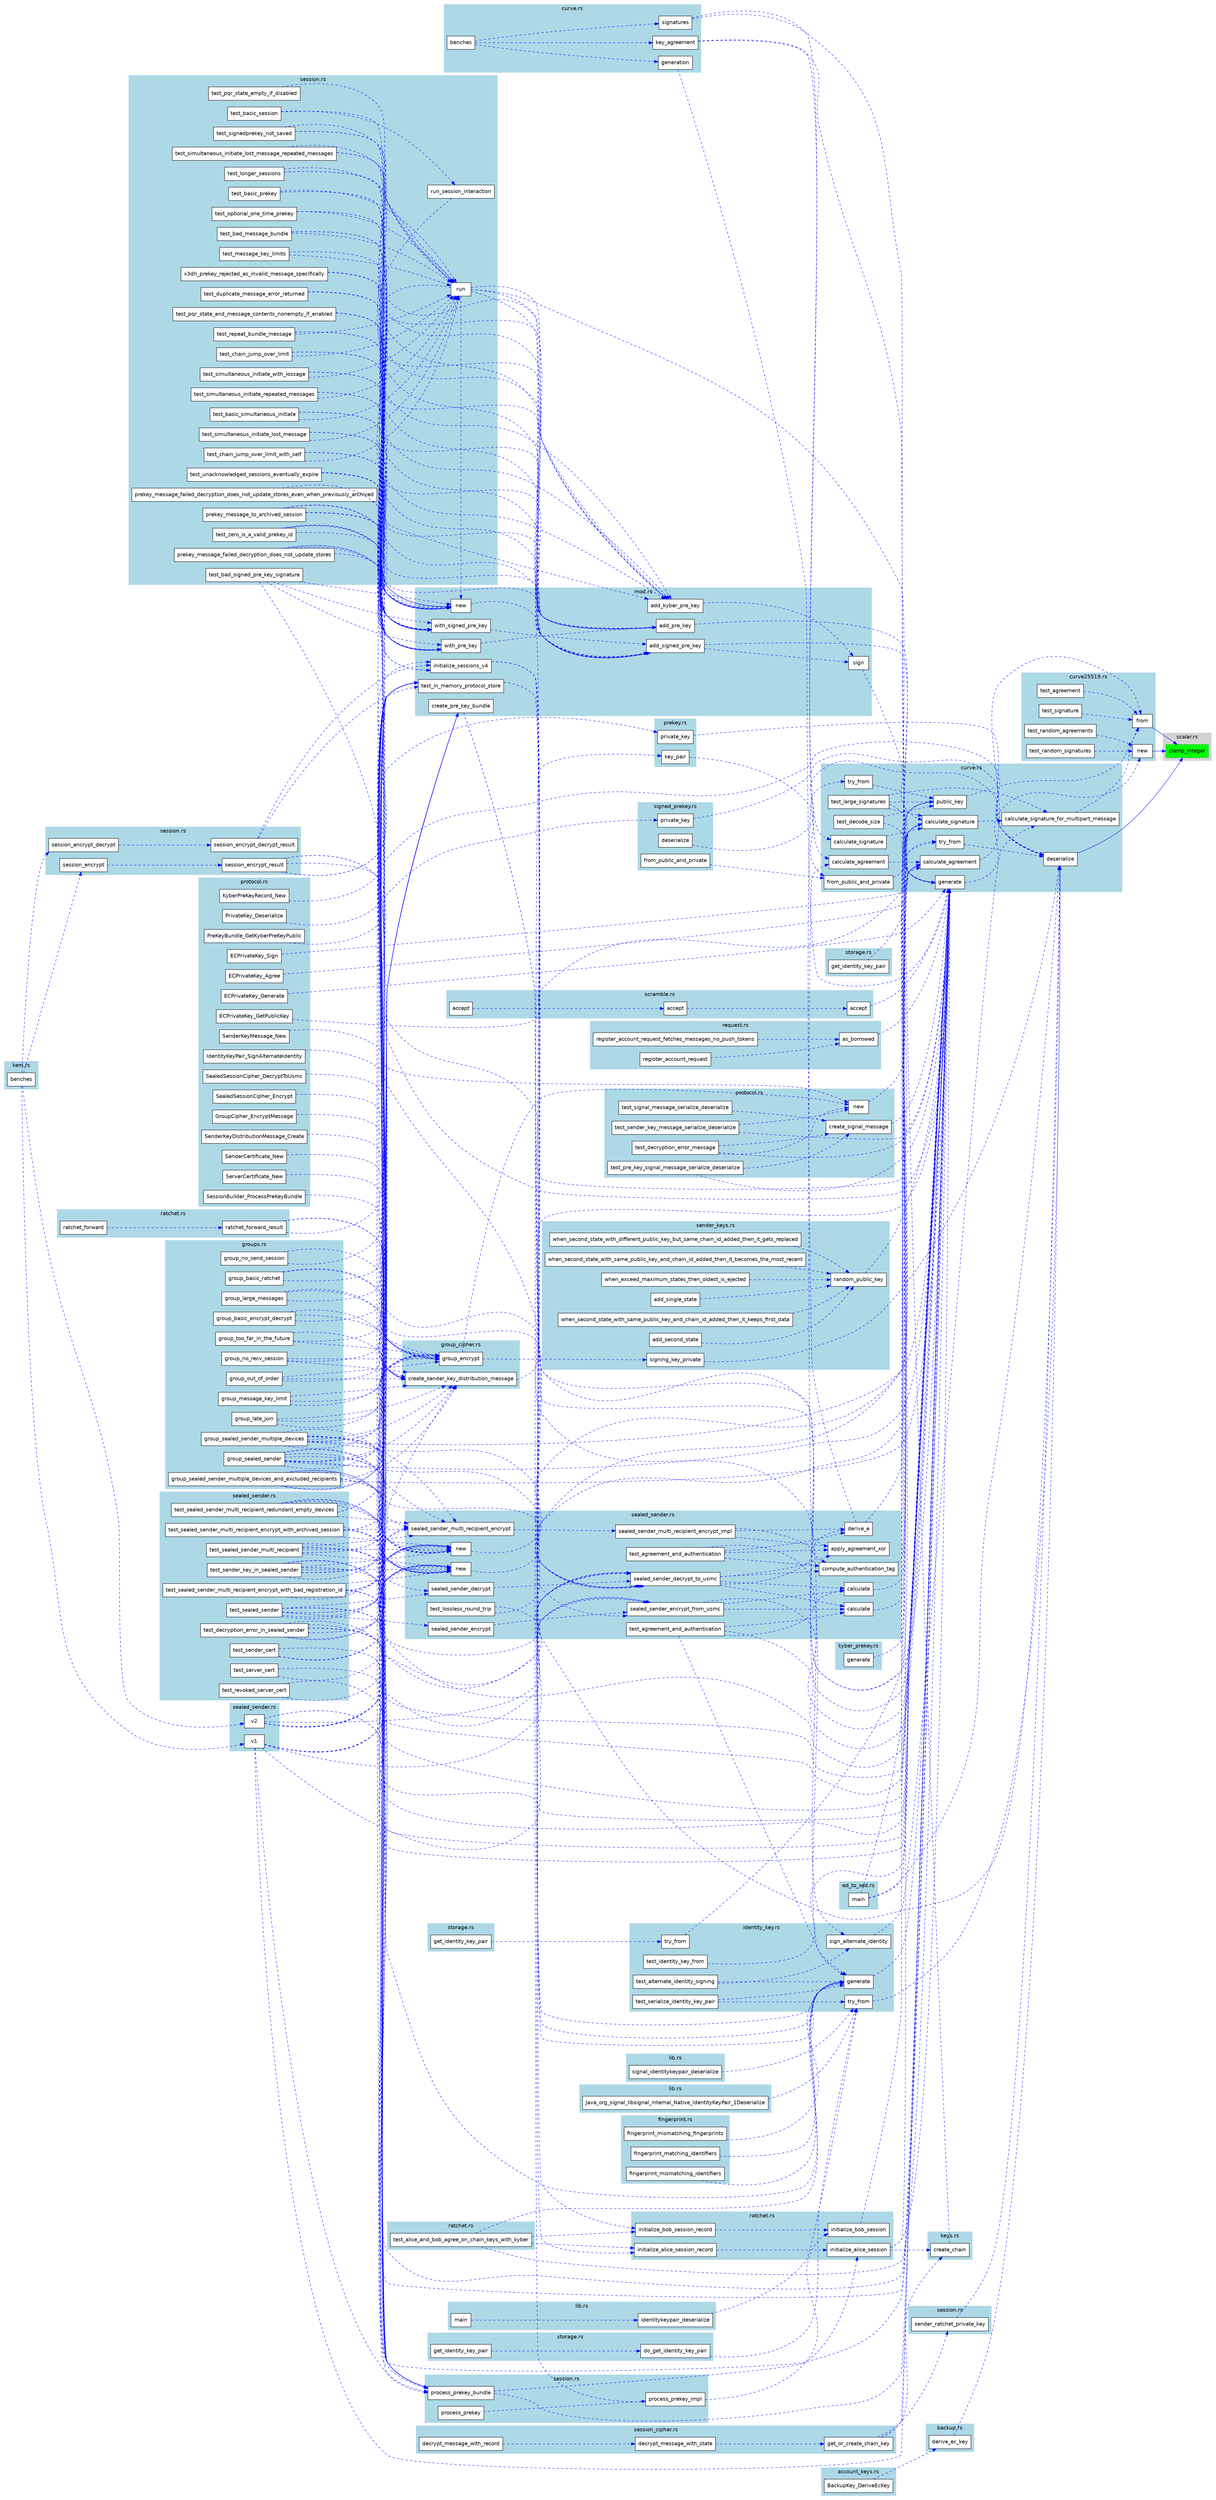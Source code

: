 digraph function_subgraph {
  rankdir=LR;
  node [shape=box, style=filled, fontname=Helvetica];
  edge [color=gray];

  subgraph cluster_0 {
    label = "scalar.rs";
    style=filled;
    color=lightgrey;
    style="filled,dotted";
    fontname=Helvetica;
    "rust-analyzer cargo curve25519-dalek 4.1.3 scalar/clamp_integer()." [label="clamp_integer", tooltip="pub const fn clamp_integer(mut bytes: [u8; 32]) -> [u8; 32] {     bytes[0] &= 0b1111_1000;     bytes[31] &= 0b0111_1111;     bytes[31] |= 0b0100_0000;     bytes }", fillcolor=green, style="filled,dotted"]
  }
  subgraph cluster_1 {
    label = "backup.rs";
    style=filled;
    color=lightblue;
    fontname=Helvetica;
    "rust-analyzer cargo libsignal-account-keys 0.1.0 backup/impl#[`BackupKey<V1>`]derive_ec_key()." [label="derive_ec_key", tooltip="    pub fn derive_ec_key(&self, aci: &Aci) -> PrivateKey {         const INFO: &[u8] = b' 20241024_SIGNAL_BACKUP_ID_KEYPAIR:' ;         let mut private_key_bytes = [0; 32];         Hkdf::<Sha256>::new...", fillcolor=white, style="filled"]
  }
  subgraph cluster_2 {
    label = "lib.rs";
    style=filled;
    color=lightblue;
    fontname=Helvetica;
    "rust-analyzer cargo libsignal-ffi 0.76.4 signal_identitykeypair_deserialize()." [label="signal_identitykeypair_deserialize", tooltip="pub unsafe extern ' C'  fn signal_identitykeypair_deserialize(     private_key: *mut MutPointer<PrivateKey>,     public_key: *mut MutPointer<PublicKey>,     input: BorrowedSliceOf<c_uchar>, ) -> *mut ...", fillcolor=white, style="filled"]
  }
  subgraph cluster_3 {
    label = "lib.rs";
    style=filled;
    color=lightblue;
    fontname=Helvetica;
    "rust-analyzer cargo libsignal-jni-impl 0.76.4 Java_org_signal_libsignal_internal_Native_IdentityKeyPair_1Deserialize()." [label="Java_org_signal_libsignal_internal_Native_IdentityKeyPair_1Deserialize", tooltip="pub unsafe extern ' C'  fn Java_org_signal_libsignal_internal_Native_IdentityKeyPair_1Deserialize<     'local, >(     mut env: JNIEnv<'local>,     _class: JClass,     data: JByteArray, ) -> JLongArray...", fillcolor=white, style="filled"]
  }
  subgraph cluster_4 {
    label = "lib.rs";
    style=filled;
    color=lightblue;
    fontname=Helvetica;
    "rust-analyzer cargo libsignal-node 0.76.4 main()." [label="main", tooltip="fn main(mut cx: ModuleContext) -> NeonResult<()> {     libsignal_bridge::node::register(&mut cx)?;     cx.export_function(' initLogger' , logging::init_logger)?;     cx.export_function(' IdentityKeyPa...", fillcolor=white, style="filled"]
    "rust-analyzer cargo libsignal-node 0.76.4 identitykeypair_deserialize()." [label="identitykeypair_deserialize", tooltip="fn identitykeypair_deserialize(mut cx: FunctionContext) -> JsResult<JsObject> {     let buffer = cx.argument::<JsUint8Array>(0)?;     let identity_keypair_or_error = IdentityKeyPair::try_from(buffer.a...", fillcolor=white, style="filled"]
  }
  subgraph cluster_5 {
    label = "account_keys.rs";
    style=filled;
    color=lightblue;
    fontname=Helvetica;
    "rust-analyzer cargo libsignal-bridge 0.1.0 account_keys/BackupKey_DeriveEcKey()." [label="BackupKey_DeriveEcKey", tooltip="pub fn BackupKey_DeriveEcKey(backup_key: &[u8; BACKUP_KEY_LEN], aci: Aci) -> PrivateKey {     // The explicit type forces the latest version of the key derivation scheme.     let backup_key: BackupKey...", fillcolor=white, style="filled"]
  }
  subgraph cluster_6 {
    label = "protocol.rs";
    style=filled;
    color=lightblue;
    fontname=Helvetica;
    "rust-analyzer cargo libsignal-bridge 0.1.0 protocol/IdentityKeyPair_SignAlternateIdentity()." [label="IdentityKeyPair_SignAlternateIdentity", tooltip="fn IdentityKeyPair_SignAlternateIdentity(     public_key: &PublicKey,     private_key: &PrivateKey,     other_identity: &PublicKey, ) -> Result<Vec<u8>> {     let mut rng = rand::rngs::OsRng.unwrap_er...", fillcolor=white, style="filled"]
    "rust-analyzer cargo libsignal-bridge 0.1.0 protocol/SealedSessionCipher_DecryptToUsmc()." [label="SealedSessionCipher_DecryptToUsmc", tooltip="async fn SealedSessionCipher_DecryptToUsmc(     ctext: &[u8],     identity_store: &mut dyn IdentityKeyStore, ) -> Result<UnidentifiedSenderMessageContent> {     sealed_sender_decrypt_to_usmc(ctext, id...", fillcolor=white, style="filled"]
    "rust-analyzer cargo libsignal-bridge 0.1.0 protocol/SealedSessionCipher_Encrypt()." [label="SealedSessionCipher_Encrypt", tooltip="async fn SealedSessionCipher_Encrypt(     destination: &ProtocolAddress,     content: &UnidentifiedSenderMessageContent,     identity_key_store: &mut dyn IdentityKeyStore, ) -> Result<Vec<u8>> {     l...", fillcolor=white, style="filled"]
    "rust-analyzer cargo libsignal-bridge 0.1.0 protocol/ECPrivateKey_Generate()." [label="ECPrivateKey_Generate", tooltip="fn ECPrivateKey_Generate() -> PrivateKey {     let mut rng = rand::rngs::OsRng.unwrap_err();     let keypair = KeyPair::generate(&mut rng);     keypair.private_key }", fillcolor=white, style="filled"]
    "rust-analyzer cargo libsignal-bridge 0.1.0 protocol/SenderKeyDistributionMessage_Create()." [label="SenderKeyDistributionMessage_Create", tooltip="async fn SenderKeyDistributionMessage_Create(     sender: &ProtocolAddress,     distribution_id: Uuid,     store: &mut dyn SenderKeyStore, ) -> Result<SenderKeyDistributionMessage> {     let mut csprn...", fillcolor=white, style="filled"]
    "rust-analyzer cargo libsignal-bridge 0.1.0 protocol/SenderKeyMessage_New()." [label="SenderKeyMessage_New", tooltip="fn SenderKeyMessage_New(     message_version: u8,     distribution_id: Uuid,     chain_id: u32,     iteration: u32,     ciphertext: &[u8],     pk: &PrivateKey, ) -> Result<SenderKeyMessage> {     let ...", fillcolor=white, style="filled"]
    "rust-analyzer cargo libsignal-bridge 0.1.0 protocol/GroupCipher_EncryptMessage()." [label="GroupCipher_EncryptMessage", tooltip="async fn GroupCipher_EncryptMessage(     sender: &ProtocolAddress,     distribution_id: Uuid,     message: &[u8],     store: &mut dyn SenderKeyStore, ) -> Result<CiphertextMessage> {     let mut rng =...", fillcolor=white, style="filled"]
    "rust-analyzer cargo libsignal-bridge 0.1.0 protocol/PreKeyBundle_GetKyberPreKeyPublic()." [label="PreKeyBundle_GetKyberPreKeyPublic", tooltip="fn PreKeyBundle_GetKyberPreKeyPublic(bundle: &PreKeyBundle) -> Result<KyberPublicKey> {     Ok(bundle.kyber_pre_key_public()?.clone()) }", fillcolor=white, style="filled"]
    "rust-analyzer cargo libsignal-bridge 0.1.0 protocol/ECPrivateKey_Agree()." [label="ECPrivateKey_Agree", tooltip="fn ECPrivateKey_Agree(private_key: &PrivateKey, public_key: &PublicKey) -> Result<Vec<u8>> {     Ok(private_key.calculate_agreement(public_key)?.into_vec()) }", fillcolor=white, style="filled"]
    "rust-analyzer cargo libsignal-bridge 0.1.0 protocol/SessionBuilder_ProcessPreKeyBundle()." [label="SessionBuilder_ProcessPreKeyBundle", tooltip="async fn SessionBuilder_ProcessPreKeyBundle(     bundle: &PreKeyBundle,     protocol_address: &ProtocolAddress,     session_store: &mut dyn SessionStore,     identity_key_store: &mut dyn IdentityKeySt...", fillcolor=white, style="filled"]
    "rust-analyzer cargo libsignal-bridge 0.1.0 protocol/ECPrivateKey_Sign()." [label="ECPrivateKey_Sign", tooltip="fn ECPrivateKey_Sign(key: &PrivateKey, message: &[u8]) -> Result<Vec<u8>> {     let mut rng = rand::rngs::OsRng.unwrap_err();     Ok(key.calculate_signature(message, &mut rng)?.into_vec()) }", fillcolor=white, style="filled"]
    "rust-analyzer cargo libsignal-bridge 0.1.0 protocol/PrivateKey_Deserialize()." [label="PrivateKey_Deserialize", tooltip="fn PrivateKey_Deserialize(data: &[u8]) -> Result<PrivateKey> {     Ok(PrivateKey::deserialize(data)?) }", fillcolor=white, style="filled"]
    "rust-analyzer cargo libsignal-bridge 0.1.0 protocol/KyberPreKeyRecord_New()." [label="KyberPreKeyRecord_New", tooltip="fn KyberPreKeyRecord_New(     id: u32,     timestamp: Timestamp,     key_pair: &KyberKeyPair,     signature: &[u8], ) -> KyberPreKeyRecord {     KyberPreKeyRecord::new(id.into(), timestamp, key_pair, ...", fillcolor=white, style="filled"]
    "rust-analyzer cargo libsignal-bridge 0.1.0 protocol/SenderCertificate_New()." [label="SenderCertificate_New", tooltip="fn SenderCertificate_New(     sender_uuid: String,     sender_e164: Option<String>,     sender_device_id: u32,     sender_key: &PublicKey,     expiration: Timestamp,     signer_cert: &ServerCertificat...", fillcolor=white, style="filled"]
    "rust-analyzer cargo libsignal-bridge 0.1.0 protocol/ServerCertificate_New()." [label="ServerCertificate_New", tooltip="fn ServerCertificate_New(     key_id: u32,     server_key: &PublicKey,     trust_root: &PrivateKey, ) -> Result<ServerCertificate> {     let mut rng = rand::rngs::OsRng.unwrap_err();     ServerCertifi...", fillcolor=white, style="filled"]
    "rust-analyzer cargo libsignal-bridge 0.1.0 protocol/ECPrivateKey_GetPublicKey()." [label="ECPrivateKey_GetPublicKey", tooltip="fn ECPrivateKey_GetPublicKey(k: &PrivateKey) -> Result<PublicKey> {     Ok(k.public_key()?) }", fillcolor=white, style="filled"]
  }
  subgraph cluster_7 {
    label = "storage.rs";
    style=filled;
    color=lightblue;
    fontname=Helvetica;
    "rust-analyzer cargo libsignal-bridge-types 0.1.0 ffi/storage/impl#[`&FfiIdentityKeyStoreStruct`][IdentityKeyStore]get_identity_key_pair()." [label="get_identity_key_pair", tooltip="    async fn get_identity_key_pair(&self) -> Result<IdentityKeyPair, SignalProtocolError> {         let mut key = MutPointer::null();         let result = (self.get_identity_key_pair)(self.ctx, &mut k...", fillcolor=white, style="filled"]
  }
  subgraph cluster_8 {
    label = "storage.rs";
    style=filled;
    color=lightblue;
    fontname=Helvetica;
    "rust-analyzer cargo libsignal-bridge-types 0.1.0 jni/storage/impl#[`JniIdentityKeyStore<'_>`][IdentityKeyStore]get_identity_key_pair()." [label="get_identity_key_pair", tooltip="    async fn get_identity_key_pair(&self) -> Result<IdentityKeyPair, SignalProtocolError> {         Ok(self.do_get_identity_key_pair()?)     }", fillcolor=white, style="filled"]
    "rust-analyzer cargo libsignal-bridge-types 0.1.0 jni/storage/impl#[`JniIdentityKeyStore<'_>`]do_get_identity_key_pair()." [label="do_get_identity_key_pair", tooltip="    fn do_get_identity_key_pair(&self) -> Result<IdentityKeyPair, BridgeOrProtocolError> {         self.env             .borrow_mut()             .with_local_frame(8, ' getIdentityKeyPair' , |env| {  ...", fillcolor=white, style="filled"]
  }
  subgraph cluster_9 {
    label = "storage.rs";
    style=filled;
    color=lightblue;
    fontname=Helvetica;
    "rust-analyzer cargo libsignal-bridge-types 0.1.0 node/storage/impl#[NodeIdentityKeyStore][IdentityKeyStore]get_identity_key_pair()." [label="get_identity_key_pair", tooltip="    async fn get_identity_key_pair(&self) -> Result<IdentityKeyPair, SignalProtocolError> {         let pk = self             .do_get_identity_key()             .await             .map_err(|s| js_erro...", fillcolor=white, style="filled"]
  }
  subgraph cluster_10 {
    label = "curve.rs";
    style=filled;
    color=lightblue;
    fontname=Helvetica;
    "rust-analyzer cargo libsignal-core 0.1.0 key_agreement()." [label="key_agreement", tooltip="pub fn key_agreement(c: &mut Criterion) {     let rng = &mut rng();     let alice_key = KeyPair::generate(rng);     let bob_key = KeyPair::generate(rng);      c.bench_function(' key agreement' , |b| {...", fillcolor=white, style="filled"]
    "rust-analyzer cargo libsignal-core 0.1.0 benches()." [label="benches", tooltip="criterion_group!(benches, generation, key_agreement, signatures);  criterion_main!(benches);", fillcolor=white, style="filled"]
    "rust-analyzer cargo libsignal-core 0.1.0 signatures()." [label="signatures", tooltip="pub fn signatures(c: &mut Criterion) {     let rng = &mut rng();     let alice_key = KeyPair::generate(rng);     let mut some_data = [0; 1024];     rng.fill(&mut some_data);      c.bench_function(' ge...", fillcolor=white, style="filled"]
    "rust-analyzer cargo libsignal-core 0.1.0 generation()." [label="generation", tooltip="pub fn generation(c: &mut Criterion) {     let rng = &mut rng();     c.bench_function(' generation' , |b| b.iter(|| KeyPair::generate(rng))); }", fillcolor=white, style="filled"]
  }
  subgraph cluster_11 {
    label = "ed_to_xed.rs";
    style=filled;
    color=lightblue;
    fontname=Helvetica;
    "rust-analyzer cargo libsignal-core 0.1.0 main()." [label="main", tooltip="fn main() {     let mut input = vec![];     std::io::stdin()         .read_to_end(&mut input)         .expect(' can read input' );     let key = boring::pkey::PKey::public_key_from_pem(&input).expect(...", fillcolor=white, style="filled"]
  }
  subgraph cluster_12 {
    label = "curve.rs";
    style=filled;
    color=lightblue;
    fontname=Helvetica;
    "rust-analyzer cargo libsignal-core 0.1.0 curve/impl#[KeyPair][`TryFrom<PrivateKey>`]try_from()." [label="try_from", tooltip="    fn try_from(value: PrivateKey) -> Result<Self, CurveError> {         let public_key = value.public_key()?;         Ok(Self::new(public_key, value))     }", fillcolor=white, style="filled"]
    "rust-analyzer cargo libsignal-core 0.1.0 curve/tests/test_decode_size()." [label="test_decode_size", tooltip="    fn test_decode_size() -> Result<(), CurveError> {         let mut csprng = OsRng.unwrap_err();         let key_pair = KeyPair::generate(&mut csprng);         let serialized_public = key_pair.publi...", fillcolor=white, style="filled"]
    "rust-analyzer cargo libsignal-core 0.1.0 curve/impl#[PrivateKey]public_key()." [label="public_key", tooltip="    pub fn public_key(&self) -> Result<PublicKey, CurveError> {         match &self.key {             PrivateKeyData::DjbPrivateKey(private_key) => {                 let public_key =                  ...", fillcolor=white, style="filled"]
    "rust-analyzer cargo libsignal-core 0.1.0 curve/impl#[PrivateKey]calculate_signature()." [label="calculate_signature", tooltip="    pub fn calculate_signature<R: CryptoRng + Rng>(         &self,         message: &[u8],         csprng: &mut R,     ) -> Result<Box<[u8]>, CurveError> {         self.calculate_signature_for_multipa...", fillcolor=white, style="filled"]
    "rust-analyzer cargo libsignal-core 0.1.0 curve/tests/test_large_signatures()." [label="test_large_signatures", tooltip="    fn test_large_signatures() -> Result<(), CurveError> {         let mut csprng = OsRng.unwrap_err();         let key_pair = KeyPair::generate(&mut csprng);         let mut message = [0u8; 1024 * 10...", fillcolor=white, style="filled"]
    "rust-analyzer cargo libsignal-core 0.1.0 curve/impl#[KeyPair]calculate_signature()." [label="calculate_signature", tooltip="    pub fn calculate_signature<R: CryptoRng + Rng>(         &self,         message: &[u8],         csprng: &mut R,     ) -> Result<Box<[u8]>, CurveError> {         self.private_key.calculate_signature...", fillcolor=white, style="filled"]
    "rust-analyzer cargo libsignal-core 0.1.0 curve/impl#[KeyPair]from_public_and_private()." [label="from_public_and_private", tooltip="    pub fn from_public_and_private(         public_key: &[u8],         private_key: &[u8],     ) -> Result<Self, CurveError> {         let public_key = PublicKey::try_from(public_key)?;         let pr...", fillcolor=white, style="filled"]
    "rust-analyzer cargo libsignal-core 0.1.0 curve/impl#[PrivateKey]calculate_signature_for_multipart_message()." [label="calculate_signature_for_multipart_message", tooltip="    pub fn calculate_signature_for_multipart_message<R: CryptoRng + Rng>(         &self,         message: &[&[u8]],         csprng: &mut R,     ) -> Result<Box<[u8]>, CurveError> {         match self....", fillcolor=white, style="filled"]
    "rust-analyzer cargo libsignal-core 0.1.0 curve/impl#[PrivateKey][`TryFrom<&[u8]>`]try_from()." [label="try_from", tooltip="    fn try_from(value: &[u8]) -> Result<Self, CurveError> {         Self::deserialize(value)     }", fillcolor=white, style="filled"]
    "rust-analyzer cargo libsignal-core 0.1.0 curve/impl#[PrivateKey]deserialize()." [label="deserialize", tooltip="    pub fn deserialize(value: &[u8]) -> Result<Self, CurveError> {         let mut key: [u8; curve25519::PRIVATE_KEY_LENGTH] = value             .try_into()             .map_err(|_| CurveError::BadKey...", fillcolor=white, style="filled"]
    "rust-analyzer cargo libsignal-core 0.1.0 curve/impl#[PrivateKey]calculate_agreement()." [label="calculate_agreement", tooltip="    pub fn calculate_agreement(&self, their_key: &PublicKey) -> Result<Box<[u8]>, CurveError> {         match (self.key, their_key.key) {             (PrivateKeyData::DjbPrivateKey(priv_key), PublicKe...", fillcolor=white, style="filled"]
    "rust-analyzer cargo libsignal-core 0.1.0 curve/impl#[KeyPair]calculate_agreement()." [label="calculate_agreement", tooltip="    pub fn calculate_agreement(&self, their_key: &PublicKey) -> Result<Box<[u8]>, CurveError> {         self.private_key.calculate_agreement(their_key)     }", fillcolor=white, style="filled"]
    "rust-analyzer cargo libsignal-core 0.1.0 curve/impl#[KeyPair]generate()." [label="generate", tooltip="    pub fn generate<R: Rng + CryptoRng>(csprng: &mut R) -> Self {         let private_key = curve25519::PrivateKey::new(csprng);          let public_key = PublicKey::from(PublicKeyData::DjbPublicKey( ...", fillcolor=white, style="filled"]
  }
  subgraph cluster_13 {
    label = "curve25519.rs";
    style=filled;
    color=lightblue;
    fontname=Helvetica;
    "rust-analyzer cargo libsignal-core 0.1.0 curve/curve25519/impl#[PrivateKey]new()." [label="new", tooltip="    pub fn new<R>(csprng: &mut R) -> Self     where         R: CryptoRng + Rng,     {         // This is essentially StaticSecret::random_from_rng only with clamping         let mut bytes = [0u8; 32];...", fillcolor=white, style="filled"]
    "rust-analyzer cargo libsignal-core 0.1.0 curve/curve25519/tests/test_random_agreements()." [label="test_random_agreements", tooltip="    fn test_random_agreements() {         let mut csprng = OsRng.unwrap_err();         for _ in 0..50 {             let alice_key = PrivateKey::new(&mut csprng);             let bob_key = PrivateKey::...", fillcolor=white, style="filled"]
    "rust-analyzer cargo libsignal-core 0.1.0 curve/curve25519/tests/test_agreement()." [label="test_agreement", tooltip="    fn test_agreement() {         let alice_public: [u8; 32] = [             0x1b, 0xb7, 0x59, 0x66, 0xf2, 0xe9, 0x3a, 0x36, 0x91, 0xdf, 0xff, 0x94, 0x2b, 0xb2,             0xa4, 0x66, 0xa1, 0xc0, 0x8...", fillcolor=white, style="filled"]
    "rust-analyzer cargo libsignal-core 0.1.0 curve/curve25519/tests/test_signature()." [label="test_signature", tooltip="    fn test_signature() {         let alice_identity_private: [u8; PRIVATE_KEY_LENGTH] = [             0xc0, 0x97, 0x24, 0x84, 0x12, 0xe5, 0x8b, 0xf0, 0x5d, 0xf4, 0x87, 0x96, 0x82, 0x05,             0...", fillcolor=white, style="filled"]
    "rust-analyzer cargo libsignal-core 0.1.0 curve/curve25519/tests/test_random_signatures()." [label="test_random_signatures", tooltip="    fn test_random_signatures() {         let mut csprng = OsRng.unwrap_err();         for _ in 0..50 {             let mut message = [0u8; 64];             csprng.fill_bytes(&mut message);           ...", fillcolor=white, style="filled"]
    "rust-analyzer cargo libsignal-core 0.1.0 curve/curve25519/impl#[PrivateKey][`From<[u8; PRIVATE_KEY_LENGTH]>`]from()." [label="from", tooltip="    fn from(private_key: [u8; 32]) -> Self {         let secret = StaticSecret::from(scalar::clamp_integer(private_key));         PrivateKey { secret }     }", fillcolor=white, style="filled"]
  }
  subgraph cluster_14 {
    label = "scramble.rs";
    style=filled;
    color=lightblue;
    fontname=Helvetica;
    "rust-analyzer cargo libsignal-message-backup 0.1.0 scramble/impl#[`proto::Contact`][`Visit<Scrambler>`]accept()." [label="accept", tooltip="    fn accept(&mut self, visitor: &mut Scrambler) {         let Self {             aci,             pni,             username,             e164,             blocked: _,             visibility: _,     ...", fillcolor=white, style="filled"]
    "rust-analyzer cargo libsignal-message-backup 0.1.0 scramble/impl#[`proto::Recipient`][`Visit<Scrambler>`]accept()." [label="accept", tooltip="    fn accept(&mut self, visitor: &mut Scrambler) {         let Self {             id: _,             destination,             special_fields: _,         } = self;          if let Some(dest) = destina...", fillcolor=white, style="filled"]
    "rust-analyzer cargo libsignal-message-backup 0.1.0 scramble/impl#[`proto::Frame`][`Visit<Scrambler>`]accept()." [label="accept", tooltip="    fn accept(&mut self, visitor: &mut Scrambler) {         let Self {             item,             special_fields: _,         } = self;          if let Some(item) = item {             use proto::fra...", fillcolor=white, style="filled"]
  }
  subgraph cluster_15 {
    label = "request.rs";
    style=filled;
    color=lightblue;
    fontname=Helvetica;
    "rust-analyzer cargo libsignal-net-chat 0.1.0 ws/registration/request/test/register_account_request_fetches_messages_no_push_tokens()." [label="register_account_request_fetches_messages_no_push_tokens", tooltip="    fn register_account_request_fetches_messages_no_push_tokens() {         let request = ChatRequest::register_account(             ' +18005550101' ,             Some(&' abc' .parse().unwrap()),     ...", fillcolor=white, style="filled"]
    "rust-analyzer cargo libsignal-net-chat 0.1.0 ws/registration/request/test/register_account_request()." [label="register_account_request", tooltip="    fn register_account_request() {         let request = ChatRequest::register_account(             ' +18005550101' ,             Some(&' abc' .parse().unwrap()),             NewMessageNotification::...", fillcolor=white, style="filled"]
    "rust-analyzer cargo libsignal-net-chat 0.1.0 ws/registration/request/test/impl#[OwnedAccountKeys]as_borrowed()." [label="as_borrowed", tooltip="        fn as_borrowed(&self) -> AccountKeys<'_> {             let Self {                 identity_key,                 signed_pre_key,                 pq_last_resort_pre_key,             } = self;   ...", fillcolor=white, style="filled"]
  }
  subgraph cluster_16 {
    label = "kem.rs";
    style=filled;
    color=lightblue;
    fontname=Helvetica;
    "rust-analyzer cargo libsignal-protocol 0.1.0 benches()." [label="benches", tooltip="criterion_group!(benches, bench_kem); criterion_main!(benches);", fillcolor=white, style="filled"]
  }
  subgraph cluster_17 {
    label = "ratchet.rs";
    style=filled;
    color=lightblue;
    fontname=Helvetica;
    "rust-analyzer cargo libsignal-protocol 0.1.0 ratchet_forward_result()." [label="ratchet_forward_result", tooltip="pub fn ratchet_forward_result(c: &mut Criterion) -> Result<(), SignalProtocolError> {     let mut group = c.benchmark_group(' ratchet' );     group.sampling_mode(SamplingMode::Flat);     group.sample_...", fillcolor=white, style="filled"]
    "rust-analyzer cargo libsignal-protocol 0.1.0 ratchet_forward()." [label="ratchet_forward", tooltip="pub fn ratchet_forward(c: &mut Criterion) {     ratchet_forward_result(c).expect(' success' ); }", fillcolor=white, style="filled"]
  }
  subgraph cluster_18 {
    label = "sealed_sender.rs";
    style=filled;
    color=lightblue;
    fontname=Helvetica;
    "rust-analyzer cargo libsignal-protocol 0.1.0 v1()." [label="v1", tooltip="pub fn v1(c: &mut Criterion) {     let mut rng = OsRng.unwrap_err();      let alice_address = ProtocolAddress::new(         ' 9d0652a3-dcc3-4d11-975f-74d61598733f' .to_owned(),         DeviceId::new(1...", fillcolor=white, style="filled"]
    "rust-analyzer cargo libsignal-protocol 0.1.0 v2()." [label="v2", tooltip="pub fn v2(c: &mut Criterion) {     let mut rng = OsRng.unwrap_err();      let alice_address = ProtocolAddress::new(         ' 9d0652a3-dcc3-4d11-975f-74d61598733f' .to_owned(),         DeviceId::new(1...", fillcolor=white, style="filled"]
  }
  subgraph cluster_19 {
    label = "session.rs";
    style=filled;
    color=lightblue;
    fontname=Helvetica;
    "rust-analyzer cargo libsignal-protocol 0.1.0 session_encrypt()." [label="session_encrypt", tooltip="pub fn session_encrypt(c: &mut Criterion) {     session_encrypt_result(c).expect(' success' ); }", fillcolor=white, style="filled"]
    "rust-analyzer cargo libsignal-protocol 0.1.0 session_encrypt_decrypt_result()." [label="session_encrypt_decrypt_result", tooltip="pub fn session_encrypt_decrypt_result(c: &mut Criterion) -> Result<(), SignalProtocolError> {     let (alice_session_record, bob_session_record) = support::initialize_sessions_v4()?;      let alice_ad...", fillcolor=white, style="filled"]
    "rust-analyzer cargo libsignal-protocol 0.1.0 session_encrypt_result()." [label="session_encrypt_result", tooltip="pub fn session_encrypt_result(c: &mut Criterion) -> Result<(), SignalProtocolError> {     let (alice_session_record, bob_session_record) = support::initialize_sessions_v4()?;      let alice_address = ...", fillcolor=white, style="filled"]
    "rust-analyzer cargo libsignal-protocol 0.1.0 session_encrypt_decrypt()." [label="session_encrypt_decrypt", tooltip="pub fn session_encrypt_decrypt(c: &mut Criterion) {     session_encrypt_decrypt_result(c).expect(' success' ); }", fillcolor=white, style="filled"]
  }
  subgraph cluster_20 {
    label = "fingerprint.rs";
    style=filled;
    color=lightblue;
    fontname=Helvetica;
    "rust-analyzer cargo libsignal-protocol 0.1.0 fingerprint/test/fingerprint_mismatching_fingerprints()." [label="fingerprint_mismatching_fingerprints", tooltip="    fn fingerprint_mismatching_fingerprints() -> Result<()> {         use rand::rngs::OsRng;          use crate::IdentityKeyPair;          let mut rng = OsRng.unwrap_err();         let a_key_pair = Id...", fillcolor=white, style="filled"]
    "rust-analyzer cargo libsignal-protocol 0.1.0 fingerprint/test/fingerprint_matching_identifiers()." [label="fingerprint_matching_identifiers", tooltip="    fn fingerprint_matching_identifiers() -> Result<()> {         // testMatchingFingerprints          use rand::rngs::OsRng;          use crate::IdentityKeyPair;          let a_key_pair = IdentityKey...", fillcolor=white, style="filled"]
    "rust-analyzer cargo libsignal-protocol 0.1.0 fingerprint/test/fingerprint_mismatching_identifiers()." [label="fingerprint_mismatching_identifiers", tooltip="    fn fingerprint_mismatching_identifiers() -> Result<()> {         use rand::rngs::OsRng;          use crate::IdentityKeyPair;          let mut rng = OsRng.unwrap_err();         let a_key_pair = Ide...", fillcolor=white, style="filled"]
  }
  subgraph cluster_21 {
    label = "group_cipher.rs";
    style=filled;
    color=lightblue;
    fontname=Helvetica;
    "rust-analyzer cargo libsignal-protocol 0.1.0 group_cipher/create_sender_key_distribution_message()." [label="create_sender_key_distribution_message", tooltip="pub async fn create_sender_key_distribution_message<R: Rng + CryptoRng>(     sender: &ProtocolAddress,     distribution_id: Uuid,     sender_key_store: &mut dyn SenderKeyStore,     csprng: &mut R, ) -...", fillcolor=white, style="filled"]
    "rust-analyzer cargo libsignal-protocol 0.1.0 group_cipher/group_encrypt()." [label="group_encrypt", tooltip="pub async fn group_encrypt<R: Rng + CryptoRng>(     sender_key_store: &mut dyn SenderKeyStore,     sender: &ProtocolAddress,     distribution_id: Uuid,     plaintext: &[u8],     csprng: &mut R, ) -> R...", fillcolor=white, style="filled"]
  }
  subgraph cluster_22 {
    label = "identity_key.rs";
    style=filled;
    color=lightblue;
    fontname=Helvetica;
    "rust-analyzer cargo libsignal-protocol 0.1.0 identity_key/impl#[IdentityKeyPair][`TryFrom<PrivateKey>`]try_from()." [label="try_from", tooltip="    fn try_from(private_key: PrivateKey) -> Result<Self> {         let identity_key = IdentityKey::new(private_key.public_key()?);         Ok(Self::new(identity_key, private_key))     }", fillcolor=white, style="filled"]
    "rust-analyzer cargo libsignal-protocol 0.1.0 identity_key/impl#[IdentityKeyPair]generate()." [label="generate", tooltip="    pub fn generate<R: CryptoRng + Rng>(csprng: &mut R) -> Self {         let keypair = KeyPair::generate(csprng);          Self {             identity_key: keypair.public_key.into(),             priv...", fillcolor=white, style="filled"]
    "rust-analyzer cargo libsignal-protocol 0.1.0 identity_key/tests/test_serialize_identity_key_pair()." [label="test_serialize_identity_key_pair", tooltip="    fn test_serialize_identity_key_pair() -> Result<()> {         let identity_key_pair = IdentityKeyPair::generate(&mut OsRng.unwrap_err());         let serialized = identity_key_pair.serialize();   ...", fillcolor=white, style="filled"]
    "rust-analyzer cargo libsignal-protocol 0.1.0 identity_key/tests/test_identity_key_from()." [label="test_identity_key_from", tooltip="    fn test_identity_key_from() {         let key_pair = KeyPair::generate(&mut OsRng.unwrap_err());         let key_pair_public_serialized = key_pair.public_key.serialize();         let identity_key ...", fillcolor=white, style="filled"]
    "rust-analyzer cargo libsignal-protocol 0.1.0 identity_key/tests/test_alternate_identity_signing()." [label="test_alternate_identity_signing", tooltip="    fn test_alternate_identity_signing() -> Result<()> {         let mut rng = OsRng.unwrap_err();         let primary = IdentityKeyPair::generate(&mut rng);         let secondary = IdentityKeyPair::g...", fillcolor=white, style="filled"]
    "rust-analyzer cargo libsignal-protocol 0.1.0 identity_key/impl#[IdentityKeyPair][`TryFrom<&[u8]>`]try_from()." [label="try_from", tooltip="    fn try_from(value: &[u8]) -> Result<Self> {         let structure = proto::storage::IdentityKeyPairStructure::decode(value)             .map_err(|_| SignalProtocolError::InvalidProtobufEncoding)?;...", fillcolor=white, style="filled"]
    "rust-analyzer cargo libsignal-protocol 0.1.0 identity_key/impl#[IdentityKeyPair]sign_alternate_identity()." [label="sign_alternate_identity", tooltip="    pub fn sign_alternate_identity<R: Rng + CryptoRng>(         &self,         other: &IdentityKey,         rng: &mut R,     ) -> Result<Box<[u8]>> {         Ok(self.private_key.calculate_signature_fo...", fillcolor=white, style="filled"]
  }
  subgraph cluster_23 {
    label = "protocol.rs";
    style=filled;
    color=lightblue;
    fontname=Helvetica;
    "rust-analyzer cargo libsignal-protocol 0.1.0 protocol/tests/test_decryption_error_message()." [label="test_decryption_error_message", tooltip="    fn test_decryption_error_message() -> Result<()> {         let mut csprng = OsRng.unwrap_err();         let identity_key_pair = KeyPair::generate(&mut csprng);         let base_key_pair = KeyPair:...", fillcolor=white, style="filled"]
    "rust-analyzer cargo libsignal-protocol 0.1.0 protocol/tests/create_signal_message()." [label="create_signal_message", tooltip="    fn create_signal_message<T>(csprng: &mut T) -> Result<SignalMessage>     where         T: Rng + CryptoRng,     {         let mut mac_key = [0u8; 32];         csprng.fill_bytes(&mut mac_key);      ...", fillcolor=white, style="filled"]
    "rust-analyzer cargo libsignal-protocol 0.1.0 protocol/impl#[SenderKeyMessage]new()." [label="new", tooltip="    pub fn new<R: CryptoRng + Rng>(         message_version: u8,         distribution_id: Uuid,         chain_id: u32,         iteration: u32,         ciphertext: Box<[u8]>,         csprng: &mut R,   ...", fillcolor=white, style="filled"]
    "rust-analyzer cargo libsignal-protocol 0.1.0 protocol/tests/test_signal_message_serialize_deserialize()." [label="test_signal_message_serialize_deserialize", tooltip="    fn test_signal_message_serialize_deserialize() -> Result<()> {         let mut csprng = OsRng.unwrap_err();         let message = create_signal_message(&mut csprng)?;         let deser_message =  ...", fillcolor=white, style="filled"]
    "rust-analyzer cargo libsignal-protocol 0.1.0 protocol/tests/test_pre_key_signal_message_serialize_deserialize()." [label="test_pre_key_signal_message_serialize_deserialize", tooltip="    fn test_pre_key_signal_message_serialize_deserialize() -> Result<()> {         let mut csprng = OsRng.unwrap_err();         let identity_key_pair = KeyPair::generate(&mut csprng);         let base...", fillcolor=white, style="filled"]
    "rust-analyzer cargo libsignal-protocol 0.1.0 protocol/tests/test_sender_key_message_serialize_deserialize()." [label="test_sender_key_message_serialize_deserialize", tooltip="    fn test_sender_key_message_serialize_deserialize() -> Result<()> {         let mut csprng = OsRng.unwrap_err();         let signature_key_pair = KeyPair::generate(&mut csprng);         let sender_...", fillcolor=white, style="filled"]
  }
  subgraph cluster_24 {
    label = "ratchet.rs";
    style=filled;
    color=lightblue;
    fontname=Helvetica;
    "rust-analyzer cargo libsignal-protocol 0.1.0 ratchet/initialize_bob_session_record()." [label="initialize_bob_session_record", tooltip="pub fn initialize_bob_session_record(     parameters: &BobSignalProtocolParameters, ) -> Result<SessionRecord> {     Ok(SessionRecord::new(initialize_bob_session(parameters)?)) }", fillcolor=white, style="filled"]
    "rust-analyzer cargo libsignal-protocol 0.1.0 ratchet/initialize_bob_session()." [label="initialize_bob_session", tooltip="pub(crate) fn initialize_bob_session(     parameters: &BobSignalProtocolParameters, ) -> Result<SessionState> {     let local_identity = parameters.our_identity_key_pair().identity_key();      let mut...", fillcolor=white, style="filled"]
    "rust-analyzer cargo libsignal-protocol 0.1.0 ratchet/initialize_alice_session()." [label="initialize_alice_session", tooltip="pub(crate) fn initialize_alice_session<R: Rng + CryptoRng>(     parameters: &AliceSignalProtocolParameters,     mut csprng: &mut R, ) -> Result<SessionState> {     let local_identity = parameters.our_...", fillcolor=white, style="filled"]
    "rust-analyzer cargo libsignal-protocol 0.1.0 ratchet/initialize_alice_session_record()." [label="initialize_alice_session_record", tooltip="pub fn initialize_alice_session_record<R: Rng + CryptoRng>(     parameters: &AliceSignalProtocolParameters,     csprng: &mut R, ) -> Result<SessionRecord> {     Ok(SessionRecord::new(initialize_alice_...", fillcolor=white, style="filled"]
  }
  subgraph cluster_25 {
    label = "keys.rs";
    style=filled;
    color=lightblue;
    fontname=Helvetica;
    "rust-analyzer cargo libsignal-protocol 0.1.0 ratchet/keys/impl#[RootKey]create_chain()." [label="create_chain", tooltip="    pub(crate) fn create_chain(         self,         their_ratchet_key: &PublicKey,         our_ratchet_key: &PrivateKey,     ) -> Result<(RootKey, ChainKey)> {         let shared_secret = our_ratche...", fillcolor=white, style="filled"]
  }
  subgraph cluster_26 {
    label = "sealed_sender.rs";
    style=filled;
    color=lightblue;
    fontname=Helvetica;
    "rust-analyzer cargo libsignal-protocol 0.1.0 sealed_sender/sealed_sender_v2/apply_agreement_xor()." [label="apply_agreement_xor", tooltip="    pub(super) fn apply_agreement_xor(         our_keys: &KeyPair,         their_key: &PublicKey,         direction: Direction,         input: &[u8; MESSAGE_KEY_LEN],     ) -> Result<[u8; MESSAGE_KEY_...", fillcolor=white, style="filled"]
    "rust-analyzer cargo libsignal-protocol 0.1.0 sealed_sender/sealed_sender_encrypt_from_usmc()." [label="sealed_sender_encrypt_from_usmc", tooltip="pub async fn sealed_sender_encrypt_from_usmc<R: Rng + CryptoRng>(     destination: &ProtocolAddress,     usmc: &UnidentifiedSenderMessageContent,     identity_store: &dyn IdentityKeyStore,     rng: &m...", fillcolor=white, style="filled"]
    "rust-analyzer cargo libsignal-protocol 0.1.0 sealed_sender/sealed_sender_encrypt()." [label="sealed_sender_encrypt", tooltip="pub async fn sealed_sender_encrypt<R: Rng + CryptoRng>(     destination: &ProtocolAddress,     sender_cert: &SenderCertificate,     ptext: &[u8],     session_store: &mut dyn SessionStore,     identity...", fillcolor=white, style="filled"]
    "rust-analyzer cargo libsignal-protocol 0.1.0 sealed_sender/sealed_sender_v1/test_agreement_and_authentication()." [label="test_agreement_and_authentication", tooltip="    fn test_agreement_and_authentication() -> Result<()> {         // The sender and recipient each have a long-term identity key pair.         let sender_identity = IdentityKeyPair::generate(&mut ran...", fillcolor=white, style="filled"]
    "rust-analyzer cargo libsignal-protocol 0.1.0 sealed_sender/test_lossless_round_trip()." [label="test_lossless_round_trip", tooltip="fn test_lossless_round_trip() -> Result<()> {     let trust_root = PrivateKey::deserialize(&[0u8; 32])?;      // To test a hypothetical addition of a new field:     //     // Step 1: temporarily add a...", fillcolor=white, style="filled"]
    "rust-analyzer cargo libsignal-protocol 0.1.0 sealed_sender/sealed_sender_multi_recipient_encrypt_impl()." [label="sealed_sender_multi_recipient_encrypt_impl", tooltip="async fn sealed_sender_multi_recipient_encrypt_impl<     R: Rng + CryptoRng,     X: IntoIterator<Item = ServiceId>, >(     destinations: &[&ProtocolAddress],     destination_sessions: &[&SessionRecord...", fillcolor=white, style="filled"]
    "rust-analyzer cargo libsignal-protocol 0.1.0 sealed_sender/sealed_sender_v2/test_agreement_and_authentication()." [label="test_agreement_and_authentication", tooltip="    fn test_agreement_and_authentication() -> Result<()> {         // The sender and recipient each have a long-term identity key pair.         let sender_identity = IdentityKeyPair::generate(&mut ran...", fillcolor=white, style="filled"]
    "rust-analyzer cargo libsignal-protocol 0.1.0 sealed_sender/sealed_sender_decrypt_to_usmc()." [label="sealed_sender_decrypt_to_usmc", tooltip="pub async fn sealed_sender_decrypt_to_usmc(     ciphertext: &[u8],     identity_store: &dyn IdentityKeyStore, ) -> Result<UnidentifiedSenderMessageContent> {     let our_identity = identity_store.get_...", fillcolor=white, style="filled"]
    "rust-analyzer cargo libsignal-protocol 0.1.0 sealed_sender/sealed_sender_v2/compute_authentication_tag()." [label="compute_authentication_tag", tooltip="    pub(super) fn compute_authentication_tag(         our_keys: &IdentityKeyPair,         their_key: &IdentityKey,         direction: Direction,         ephemeral_pub_key: &PublicKey,         encrypte...", fillcolor=white, style="filled"]
    "rust-analyzer cargo libsignal-protocol 0.1.0 sealed_sender/sealed_sender_v2/impl#[DerivedKeys]derive_e()." [label="derive_e", tooltip="        pub(super) fn derive_e(&self) -> KeyPair {             let mut r = [0; 32];             self.kdf                 .expand(LABEL_R, &mut r)                 .expect(' valid output length' );     ...", fillcolor=white, style="filled"]
    "rust-analyzer cargo libsignal-protocol 0.1.0 sealed_sender/impl#[ServerCertificate]new()." [label="new", tooltip="    pub fn new<R: Rng + CryptoRng>(         key_id: u32,         key: PublicKey,         trust_root: &PrivateKey,         rng: &mut R,     ) -> Result<Self> {         let certificate_pb = proto::seale...", fillcolor=white, style="filled"]
    "rust-analyzer cargo libsignal-protocol 0.1.0 sealed_sender/sealed_sender_decrypt()." [label="sealed_sender_decrypt", tooltip="pub async fn sealed_sender_decrypt(     ciphertext: &[u8],     trust_root: &PublicKey,     timestamp: Timestamp,     local_e164: Option<String>,     local_uuid: String,     local_device_id: DeviceId, ...", fillcolor=white, style="filled"]
    "rust-analyzer cargo libsignal-protocol 0.1.0 sealed_sender/sealed_sender_v1/impl#[StaticKeys]calculate()." [label="calculate", tooltip="        pub(super) fn calculate(             our_keys: &IdentityKeyPair,             their_key: &PublicKey,             chain_key: &[u8; 32],             ctext: &[u8],         ) -> Result<Self> {     ...", fillcolor=white, style="filled"]
    "rust-analyzer cargo libsignal-protocol 0.1.0 sealed_sender/impl#[SenderCertificate]new()." [label="new", tooltip="    pub fn new<R: Rng + CryptoRng>(         sender_uuid: String,         sender_e164: Option<String>,         key: PublicKey,         sender_device_id: DeviceId,         expiration: Timestamp,        ...", fillcolor=white, style="filled"]
    "rust-analyzer cargo libsignal-protocol 0.1.0 sealed_sender/sealed_sender_multi_recipient_encrypt()." [label="sealed_sender_multi_recipient_encrypt", tooltip="pub async fn sealed_sender_multi_recipient_encrypt<     R: Rng + CryptoRng,     X: IntoIterator<Item = ServiceId>, >(     destinations: &[&ProtocolAddress],     destination_sessions: &[&SessionRecord]...", fillcolor=white, style="filled"]
    "rust-analyzer cargo libsignal-protocol 0.1.0 sealed_sender/sealed_sender_v1/impl#[EphemeralKeys]calculate()." [label="calculate", tooltip="        pub(super) fn calculate(             our_keys: &KeyPair,             their_public: &PublicKey,             direction: Direction,         ) -> Result<Self> {             let our_pub_key = our_k...", fillcolor=white, style="filled"]
  }
  subgraph cluster_27 {
    label = "sender_keys.rs";
    style=filled;
    color=lightblue;
    fontname=Helvetica;
    "rust-analyzer cargo libsignal-protocol 0.1.0 sender_keys/sender_key_record_add_sender_key_state_tests/when_exceed_maximum_states_then_oldest_is_ejected()." [label="when_exceed_maximum_states_then_oldest_is_ejected", tooltip="    fn when_exceed_maximum_states_then_oldest_is_ejected() {         assert_eq!(             5,             consts::MAX_SENDER_KEY_STATES,             ' Test written to expect this limit'          ); ...", fillcolor=white, style="filled"]
    "rust-analyzer cargo libsignal-protocol 0.1.0 sender_keys/sender_key_record_add_sender_key_state_tests/add_single_state()." [label="add_single_state", tooltip="    fn add_single_state() {         let mut context = TestContext::new();          let public_key = random_public_key();         let chain_id = 1;         let chain_key = chain_key(1);         let rec...", fillcolor=white, style="filled"]
    "rust-analyzer cargo libsignal-protocol 0.1.0 sender_keys/sender_key_record_add_sender_key_state_tests/when_second_state_with_same_public_key_and_chain_id_added_then_it_keeps_first_data()." [label="when_second_state_with_same_public_key_and_chain_id_added_then_it_keeps_first_data", tooltip="    fn when_second_state_with_same_public_key_and_chain_id_added_then_it_keeps_first_data() {         let mut context = TestContext::new();          let chain_id = 1;         let record_key = (random_...", fillcolor=white, style="filled"]
    "rust-analyzer cargo libsignal-protocol 0.1.0 sender_keys/sender_key_record_add_sender_key_state_tests/add_second_state()." [label="add_second_state", tooltip="    fn add_second_state() {         let mut context = TestContext::new();          let chain_id_1 = 1;         let chain_id_2 = 2;         let record_key_1 = (random_public_key(), chain_id_1);        ...", fillcolor=white, style="filled"]
    "rust-analyzer cargo libsignal-protocol 0.1.0 sender_keys/sender_key_record_add_sender_key_state_tests/when_second_state_with_different_public_key_but_same_chain_id_added_then_it_gets_replaced()." [label="when_second_state_with_different_public_key_but_same_chain_id_added_then_it_gets_replaced", tooltip="    fn when_second_state_with_different_public_key_but_same_chain_id_added_then_it_gets_replaced() {         let mut context = TestContext::new();          let chain_id = 1;         let record_key_1 =...", fillcolor=white, style="filled"]
    "rust-analyzer cargo libsignal-protocol 0.1.0 sender_keys/impl#[SenderKeyState]signing_key_private()." [label="signing_key_private", tooltip="    pub(crate) fn signing_key_private(&self) -> Result<PrivateKey, InvalidSessionError> {         if let Some(ref signing_key) = self.state.sender_signing_key {             PrivateKey::deserialize(&si...", fillcolor=white, style="filled"]
    "rust-analyzer cargo libsignal-protocol 0.1.0 sender_keys/sender_key_record_add_sender_key_state_tests/random_public_key()." [label="random_public_key", tooltip="    fn random_public_key() -> PublicKey {         KeyPair::generate(&mut OsRng.unwrap_err()).public_key     }", fillcolor=white, style="filled"]
    "rust-analyzer cargo libsignal-protocol 0.1.0 sender_keys/sender_key_record_add_sender_key_state_tests/when_second_state_with_same_public_key_and_chain_id_added_then_it_becomes_the_most_recent()." [label="when_second_state_with_same_public_key_and_chain_id_added_then_it_becomes_the_most_recent", tooltip="    fn when_second_state_with_same_public_key_and_chain_id_added_then_it_becomes_the_most_recent() {         let mut context = TestContext::new();          let chain_id_1 = 1;         let chain_id_2 =...", fillcolor=white, style="filled"]
  }
  subgraph cluster_28 {
    label = "session.rs";
    style=filled;
    color=lightblue;
    fontname=Helvetica;
    "rust-analyzer cargo libsignal-protocol 0.1.0 session/process_prekey_bundle()." [label="process_prekey_bundle", tooltip="pub async fn process_prekey_bundle<R: Rng + CryptoRng>(     remote_address: &ProtocolAddress,     session_store: &mut dyn SessionStore,     identity_store: &mut dyn IdentityKeyStore,     bundle: &PreK...", fillcolor=white, style="filled"]
    "rust-analyzer cargo libsignal-protocol 0.1.0 session/process_prekey()." [label="process_prekey", tooltip="pub async fn process_prekey<'a>(     message: &'a PreKeySignalMessage,     remote_address: &'a ProtocolAddress,     session_record: &mut SessionRecord,     identity_store: &dyn IdentityKeyStore,     p...", fillcolor=white, style="filled"]
    "rust-analyzer cargo libsignal-protocol 0.1.0 session/process_prekey_impl()." [label="process_prekey_impl", tooltip="async fn process_prekey_impl(     message: &PreKeySignalMessage,     remote_address: &ProtocolAddress,     session_record: &mut SessionRecord,     signed_prekey_store: &dyn SignedPreKeyStore,     kybe...", fillcolor=white, style="filled"]
  }
  subgraph cluster_29 {
    label = "session_cipher.rs";
    style=filled;
    color=lightblue;
    fontname=Helvetica;
    "rust-analyzer cargo libsignal-protocol 0.1.0 session_cipher/decrypt_message_with_state()." [label="decrypt_message_with_state", tooltip="fn decrypt_message_with_state<R: Rng + CryptoRng>(     current_or_previous: CurrentOrPrevious,     state: &mut SessionState,     ciphertext: &SignalMessage,     original_message_type: CiphertextMessag...", fillcolor=white, style="filled"]
    "rust-analyzer cargo libsignal-protocol 0.1.0 session_cipher/decrypt_message_with_record()." [label="decrypt_message_with_record", tooltip="fn decrypt_message_with_record<R: Rng + CryptoRng>(     remote_address: &ProtocolAddress,     record: &mut SessionRecord,     ciphertext: &SignalMessage,     original_message_type: CiphertextMessageTy...", fillcolor=white, style="filled"]
    "rust-analyzer cargo libsignal-protocol 0.1.0 session_cipher/get_or_create_chain_key()." [label="get_or_create_chain_key", tooltip="fn get_or_create_chain_key<R: Rng + CryptoRng>(     state: &mut SessionState,     their_ephemeral: &PublicKey,     remote_address: &ProtocolAddress,     csprng: &mut R, ) -> Result<ChainKey> {     if ...", fillcolor=white, style="filled"]
  }
  subgraph cluster_30 {
    label = "kyber_prekey.rs";
    style=filled;
    color=lightblue;
    fontname=Helvetica;
    "rust-analyzer cargo libsignal-protocol 0.1.0 state/kyber_prekey/impl#[KyberPreKeyRecord]generate()." [label="generate", tooltip="    pub fn generate(         kyber_key_type: kem::KeyType,         id: KyberPreKeyId,         signing_key: &PrivateKey,     ) -> Result<KyberPreKeyRecord> {         let mut rng = rand::rngs::OsRng.unw...", fillcolor=white, style="filled"]
  }
  subgraph cluster_31 {
    label = "prekey.rs";
    style=filled;
    color=lightblue;
    fontname=Helvetica;
    "rust-analyzer cargo libsignal-protocol 0.1.0 state/prekey/impl#[PreKeyRecord]key_pair()." [label="key_pair", tooltip="    pub fn key_pair(&self) -> Result<KeyPair> {         Ok(KeyPair::from_public_and_private(             &self.pre_key.public_key,             &self.pre_key.private_key,         )?)     }", fillcolor=white, style="filled"]
    "rust-analyzer cargo libsignal-protocol 0.1.0 state/prekey/impl#[PreKeyRecord]private_key()." [label="private_key", tooltip="    pub fn private_key(&self) -> Result<PrivateKey> {         Ok(PrivateKey::deserialize(&self.pre_key.private_key)?)     }", fillcolor=white, style="filled"]
  }
  subgraph cluster_32 {
    label = "session.rs";
    style=filled;
    color=lightblue;
    fontname=Helvetica;
    "rust-analyzer cargo libsignal-protocol 0.1.0 state/session/impl#[SessionState]sender_ratchet_private_key()." [label="sender_ratchet_private_key", tooltip="    pub(crate) fn sender_ratchet_private_key(&self) -> Result<PrivateKey, InvalidSessionError> {         match self.session.sender_chain {             None => Err(InvalidSessionError(' missing sender ...", fillcolor=white, style="filled"]
  }
  subgraph cluster_33 {
    label = "signed_prekey.rs";
    style=filled;
    color=lightblue;
    fontname=Helvetica;
    "rust-analyzer cargo libsignal-protocol 0.1.0 state/signed_prekey/impl#[PrivateKey][KeySerde]deserialize()." [label="deserialize", tooltip="    fn deserialize<T: AsRef<[u8]>>(bytes: T) -> Result<Self> {         Ok(Self::deserialize(bytes.as_ref())?)     }", fillcolor=white, style="filled"]
    "rust-analyzer cargo libsignal-protocol 0.1.0 state/signed_prekey/impl#[KeyPair][KeyPairSerde]from_public_and_private()." [label="from_public_and_private", tooltip="    fn from_public_and_private(public_key: &[u8], private_key: &[u8]) -> Result<Self> {         Ok(KeyPair::from_public_and_private(public_key, private_key)?)     }", fillcolor=white, style="filled"]
    "rust-analyzer cargo libsignal-protocol 0.1.0 state/signed_prekey/impl#[SignedPreKeyRecord]private_key()." [label="private_key", tooltip="    pub fn private_key(&self) -> Result<PrivateKey> {         Ok(PrivateKey::deserialize(&self.get_storage().private_key)?)     }", fillcolor=white, style="filled"]
  }
  subgraph cluster_34 {
    label = "groups.rs";
    style=filled;
    color=lightblue;
    fontname=Helvetica;
    "rust-analyzer cargo libsignal-protocol 0.1.0 group_out_of_order()." [label="group_out_of_order", tooltip="fn group_out_of_order() -> Result<(), SignalProtocolError> {     async {         let mut csprng = OsRng.unwrap_err();          let sender_address =             ProtocolAddress::new(' +14159999111' .to...", fillcolor=white, style="filled"]
    "rust-analyzer cargo libsignal-protocol 0.1.0 group_message_key_limit()." [label="group_message_key_limit", tooltip="fn group_message_key_limit() -> Result<(), SignalProtocolError> {     async {         let mut csprng = OsRng.unwrap_err();          let sender_address =             ProtocolAddress::new(' +14159999111...", fillcolor=white, style="filled"]
    "rust-analyzer cargo libsignal-protocol 0.1.0 group_sealed_sender_multiple_devices_and_excluded_recipients()." [label="group_sealed_sender_multiple_devices_and_excluded_recipients", tooltip="fn group_sealed_sender_multiple_devices_and_excluded_recipients() -> Result<(), SignalProtocolError> {     async {         let mut csprng = OsRng.unwrap_err();          let alice_device_id = DeviceId:...", fillcolor=white, style="filled"]
    "rust-analyzer cargo libsignal-protocol 0.1.0 group_sealed_sender_multiple_devices()." [label="group_sealed_sender_multiple_devices", tooltip="fn group_sealed_sender_multiple_devices() -> Result<(), SignalProtocolError> {     async {         let mut csprng = OsRng.unwrap_err();          let alice_device_id = DeviceId::new(23).unwrap();      ...", fillcolor=white, style="filled"]
    "rust-analyzer cargo libsignal-protocol 0.1.0 group_late_join()." [label="group_late_join", tooltip="fn group_late_join() -> Result<(), SignalProtocolError> {     async {         let mut csprng = OsRng.unwrap_err();          let sender_address =             ProtocolAddress::new(' +14159999111' .to_ow...", fillcolor=white, style="filled"]
    "rust-analyzer cargo libsignal-protocol 0.1.0 group_sealed_sender()." [label="group_sealed_sender", tooltip="fn group_sealed_sender() -> Result<(), SignalProtocolError> {     async {         let mut csprng = OsRng.unwrap_err();          let alice_device_id = DeviceId::new(23).unwrap();         let bob_device...", fillcolor=white, style="filled"]
    "rust-analyzer cargo libsignal-protocol 0.1.0 group_basic_ratchet()." [label="group_basic_ratchet", tooltip="fn group_basic_ratchet() -> Result<(), SignalProtocolError> {     async {         let mut csprng = OsRng.unwrap_err();          let sender_address =             ProtocolAddress::new(' +14159999111' .t...", fillcolor=white, style="filled"]
    "rust-analyzer cargo libsignal-protocol 0.1.0 group_large_messages()." [label="group_large_messages", tooltip="fn group_large_messages() -> Result<(), SignalProtocolError> {     async {         let mut csprng = OsRng.unwrap_err();          let sender_address =             ProtocolAddress::new(' +14159999111' ....", fillcolor=white, style="filled"]
    "rust-analyzer cargo libsignal-protocol 0.1.0 group_no_send_session()." [label="group_no_send_session", tooltip="fn group_no_send_session() -> Result<(), SignalProtocolError> {     let mut csprng = OsRng.unwrap_err().unwrap_err();      let sender_address = ProtocolAddress::new(' +14159999111' .to_owned(), Device...", fillcolor=white, style="filled"]
    "rust-analyzer cargo libsignal-protocol 0.1.0 group_too_far_in_the_future()." [label="group_too_far_in_the_future", tooltip="fn group_too_far_in_the_future() -> Result<(), SignalProtocolError> {     async {         let mut csprng = OsRng.unwrap_err();          let sender_address =             ProtocolAddress::new(' +1415999...", fillcolor=white, style="filled"]
    "rust-analyzer cargo libsignal-protocol 0.1.0 group_no_recv_session()." [label="group_no_recv_session", tooltip="fn group_no_recv_session() -> Result<(), SignalProtocolError> {     async {         let mut csprng = OsRng.unwrap_err().unwrap_err();          let device_id = DeviceId::new(1).unwrap();         let se...", fillcolor=white, style="filled"]
    "rust-analyzer cargo libsignal-protocol 0.1.0 group_basic_encrypt_decrypt()." [label="group_basic_encrypt_decrypt", tooltip="fn group_basic_encrypt_decrypt() -> Result<(), SignalProtocolError> {     async {         let mut csprng = OsRng.unwrap_err();          let sender_address =             ProtocolAddress::new(' +1415999...", fillcolor=white, style="filled"]
  }
  subgraph cluster_35 {
    label = "ratchet.rs";
    style=filled;
    color=lightblue;
    fontname=Helvetica;
    "rust-analyzer cargo libsignal-protocol 0.1.0 test_alice_and_bob_agree_on_chain_keys_with_kyber()." [label="test_alice_and_bob_agree_on_chain_keys_with_kyber", tooltip="fn test_alice_and_bob_agree_on_chain_keys_with_kyber() -> Result<(), SignalProtocolError> {     let mut csprng = rand::rngs::OsRng.unwrap_err();      let alice_identity_key_pair = IdentityKeyPair::gen...", fillcolor=white, style="filled"]
  }
  subgraph cluster_36 {
    label = "sealed_sender.rs";
    style=filled;
    color=lightblue;
    fontname=Helvetica;
    "rust-analyzer cargo libsignal-protocol 0.1.0 test_sealed_sender_multi_recipient_redundant_empty_devices()." [label="test_sealed_sender_multi_recipient_redundant_empty_devices", tooltip="fn test_sealed_sender_multi_recipient_redundant_empty_devices() -> Result<(), SignalProtocolError> {     async {         let mut csprng = OsRng.unwrap_err();          let alice_device_id = DeviceId::n...", fillcolor=white, style="filled"]
    "rust-analyzer cargo libsignal-protocol 0.1.0 test_sealed_sender_multi_recipient_encrypt_with_bad_registration_id()." [label="test_sealed_sender_multi_recipient_encrypt_with_bad_registration_id", tooltip="fn test_sealed_sender_multi_recipient_encrypt_with_bad_registration_id( ) -> Result<(), SignalProtocolError> {     async {         let mut rng = OsRng.unwrap_err();          let alice_device_id = Devi...", fillcolor=white, style="filled"]
    "rust-analyzer cargo libsignal-protocol 0.1.0 test_sealed_sender_multi_recipient_encrypt_with_archived_session()." [label="test_sealed_sender_multi_recipient_encrypt_with_archived_session", tooltip="fn test_sealed_sender_multi_recipient_encrypt_with_archived_session( ) -> Result<(), SignalProtocolError> {     async {         let mut rng = OsRng.unwrap_err();          let alice_device_id = DeviceI...", fillcolor=white, style="filled"]
    "rust-analyzer cargo libsignal-protocol 0.1.0 test_server_cert()." [label="test_server_cert", tooltip="fn test_server_cert() -> Result<(), SignalProtocolError> {     let mut rng = OsRng.unwrap_err();     let trust_root = KeyPair::generate(&mut rng);     let server_key = KeyPair::generate(&mut rng);    ...", fillcolor=white, style="filled"]
    "rust-analyzer cargo libsignal-protocol 0.1.0 test_decryption_error_in_sealed_sender()." [label="test_decryption_error_in_sealed_sender", tooltip="fn test_decryption_error_in_sealed_sender() -> Result<(), SignalProtocolError> {     async {         let mut rng = OsRng.unwrap_err();          let alice_device_id = DeviceId::new(23).unwrap();       ...", fillcolor=white, style="filled"]
    "rust-analyzer cargo libsignal-protocol 0.1.0 test_revoked_server_cert()." [label="test_revoked_server_cert", tooltip="fn test_revoked_server_cert() -> Result<(), SignalProtocolError> {     let mut rng = OsRng.unwrap_err();     let trust_root = KeyPair::generate(&mut rng);     let server_key = KeyPair::generate(&mut r...", fillcolor=white, style="filled"]
    "rust-analyzer cargo libsignal-protocol 0.1.0 test_sealed_sender_multi_recipient()." [label="test_sealed_sender_multi_recipient", tooltip="fn test_sealed_sender_multi_recipient() -> Result<(), SignalProtocolError> {     async {         let mut rng = OsRng.unwrap_err();          let alice_device_id = DeviceId::new(23).unwrap();         le...", fillcolor=white, style="filled"]
    "rust-analyzer cargo libsignal-protocol 0.1.0 test_sealed_sender()." [label="test_sealed_sender", tooltip="fn test_sealed_sender() -> Result<(), SignalProtocolError> {     async {         let mut rng = OsRng.unwrap_err();          let alice_device_id = DeviceId::new(23).unwrap();         let bob_device_id ...", fillcolor=white, style="filled"]
    "rust-analyzer cargo libsignal-protocol 0.1.0 test_sender_cert()." [label="test_sender_cert", tooltip="fn test_sender_cert() -> Result<(), SignalProtocolError> {     let mut rng = OsRng.unwrap_err();     let trust_root = KeyPair::generate(&mut rng);     let server_key = KeyPair::generate(&mut rng);    ...", fillcolor=white, style="filled"]
    "rust-analyzer cargo libsignal-protocol 0.1.0 test_sender_key_in_sealed_sender()." [label="test_sender_key_in_sealed_sender", tooltip="fn test_sender_key_in_sealed_sender() -> Result<(), SignalProtocolError> {     async {         let mut rng = OsRng.unwrap_err();          let alice_device_id = DeviceId::new(23).unwrap();         let ...", fillcolor=white, style="filled"]
  }
  subgraph cluster_37 {
    label = "session.rs";
    style=filled;
    color=lightblue;
    fontname=Helvetica;
    "rust-analyzer cargo libsignal-protocol 0.1.0 test_simultaneous_initiate_lost_message_repeated_messages()." [label="test_simultaneous_initiate_lost_message_repeated_messages", tooltip="fn test_simultaneous_initiate_lost_message_repeated_messages() -> TestResult {     run(         |builder| {             builder.add_pre_key(IdChoice::Next);             builder.add_signed_pre_key(IdCh...", fillcolor=white, style="filled"]
    "rust-analyzer cargo libsignal-protocol 0.1.0 test_pqr_state_and_message_contents_nonempty_if_enabled()." [label="test_pqr_state_and_message_contents_nonempty_if_enabled", tooltip="fn test_pqr_state_and_message_contents_nonempty_if_enabled() -> TestResult {     async {         let mut csprng = OsRng.unwrap_err();          let alice_device_id = DeviceId::new(1).unwrap();         ...", fillcolor=white, style="filled"]
    "rust-analyzer cargo libsignal-protocol 0.1.0 test_basic_prekey()." [label="test_basic_prekey", tooltip="fn test_basic_prekey() -> TestResult {     run(         |builder| {             builder.add_pre_key(IdChoice::Next);             builder.add_signed_pre_key(IdChoice::Next);             builder.add_kyb...", fillcolor=white, style="filled"]
    "rust-analyzer cargo libsignal-protocol 0.1.0 test_chain_jump_over_limit_with_self()." [label="test_chain_jump_over_limit_with_self", tooltip="fn test_chain_jump_over_limit_with_self() -> TestResult {     let mut store_builder_one = TestStoreBuilder::new();     let mut store_builder_two = TestStoreBuilder::from_store(&store_builder_one.store...", fillcolor=white, style="filled"]
    "rust-analyzer cargo libsignal-protocol 0.1.0 prekey_message_failed_decryption_does_not_update_stores()." [label="prekey_message_failed_decryption_does_not_update_stores", tooltip="fn prekey_message_failed_decryption_does_not_update_stores() -> TestResult {     async {         let mut csprng = OsRng.unwrap_err();         let alice_address =             ProtocolAddress::new(' +14...", fillcolor=white, style="filled"]
    "rust-analyzer cargo libsignal-protocol 0.1.0 test_bad_signed_pre_key_signature()." [label="test_bad_signed_pre_key_signature", tooltip="fn test_bad_signed_pre_key_signature() -> TestResult {     async {         let mut csprng = OsRng.unwrap_err();         let bob_address =             ProtocolAddress::new(' +14151111112' .to_owned(), ...", fillcolor=white, style="filled"]
    "rust-analyzer cargo libsignal-protocol 0.1.0 test_repeat_bundle_message()." [label="test_repeat_bundle_message", tooltip="fn test_repeat_bundle_message() -> TestResult {     let mut alice_store_builder = TestStoreBuilder::new();     let mut bob_store_builder = TestStoreBuilder::new()         .with_pre_key(3133.into())   ...", fillcolor=white, style="filled"]
    "rust-analyzer cargo libsignal-protocol 0.1.0 test_unacknowledged_sessions_eventually_expire()." [label="test_unacknowledged_sessions_eventually_expire", tooltip="fn test_unacknowledged_sessions_eventually_expire() -> TestResult {     async {         const WELL_PAST_EXPIRATION: Duration = Duration::from_secs(60 * 60 * 24 * 90);          let mut csprng = OsRng.u...", fillcolor=white, style="filled"]
    "rust-analyzer cargo libsignal-protocol 0.1.0 test_chain_jump_over_limit()." [label="test_chain_jump_over_limit", tooltip="fn test_chain_jump_over_limit() -> TestResult {     let mut alice_store_builder = TestStoreBuilder::new();     let mut bob_store_builder = TestStoreBuilder::new()         .with_pre_key(31337.into())  ...", fillcolor=white, style="filled"]
    "rust-analyzer cargo libsignal-protocol 0.1.0 test_basic_session()." [label="test_basic_session", tooltip="fn test_basic_session() -> TestResult {     let (alice_session, bob_session) = initialize_sessions_v4()?;     run_session_interaction(alice_session, bob_session)?;     Ok(()) }", fillcolor=white, style="filled"]
    "rust-analyzer cargo libsignal-protocol 0.1.0 x3dh_prekey_rejected_as_invalid_message_specifically()." [label="x3dh_prekey_rejected_as_invalid_message_specifically", tooltip="fn x3dh_prekey_rejected_as_invalid_message_specifically() {     async {         let mut csprng = OsRng.unwrap_err();          let alice_device_id = DeviceId::new(1).unwrap();         let bob_device_id...", fillcolor=white, style="filled"]
    "rust-analyzer cargo libsignal-protocol 0.1.0 test_simultaneous_initiate_with_lossage()." [label="test_simultaneous_initiate_with_lossage", tooltip="fn test_simultaneous_initiate_with_lossage() -> TestResult {     let mut alice_store_builder = TestStoreBuilder::new()         .with_pre_key(IdChoice::Random)         .with_signed_pre_key(IdChoice::Ra...", fillcolor=white, style="filled"]
    "rust-analyzer cargo libsignal-protocol 0.1.0 test_pqr_state_empty_if_disabled()." [label="test_pqr_state_empty_if_disabled", tooltip="fn test_pqr_state_empty_if_disabled() -> TestResult {     run(UsePQRatchet::No, UsePQRatchet::No)?;     run(UsePQRatchet::No, UsePQRatchet::Yes)?;     run(UsePQRatchet::Yes, UsePQRatchet::No)?;      f...", fillcolor=white, style="filled"]
    "rust-analyzer cargo libsignal-protocol 0.1.0 test_signedprekey_not_saved()." [label="test_signedprekey_not_saved", tooltip="fn test_signedprekey_not_saved() -> TestResult {     run(         |builder| {             builder.add_pre_key(IdChoice::Next);             builder.add_signed_pre_key(IdChoice::Next);             build...", fillcolor=white, style="filled"]
    "rust-analyzer cargo libsignal-protocol 0.1.0 test_duplicate_message_error_returned()." [label="test_duplicate_message_error_returned", tooltip="fn test_duplicate_message_error_returned() -> TestResult {     async {         let mut csprng = OsRng.unwrap_err();          let alice_device_id = DeviceId::new(1).unwrap();         let bob_device_id ...", fillcolor=white, style="filled"]
    "rust-analyzer cargo libsignal-protocol 0.1.0 test_message_key_limits()." [label="test_message_key_limits", tooltip="fn test_message_key_limits() -> TestResult {     run(initialize_sessions_v4()?)?;      fn run(sessions: (SessionRecord, SessionRecord)) -> TestResult {         async {             let (alice_session_r...", fillcolor=white, style="filled"]
    "rust-analyzer cargo libsignal-protocol 0.1.0 test_simultaneous_initiate_repeated_messages()." [label="test_simultaneous_initiate_repeated_messages", tooltip="fn test_simultaneous_initiate_repeated_messages() -> TestResult {     let mut alice_store_builder = TestStoreBuilder::new()         .with_pre_key(IdChoice::Random)         .with_signed_pre_key(IdChoic...", fillcolor=white, style="filled"]
    "rust-analyzer cargo libsignal-protocol 0.1.0 run()." [label="run", tooltip="    fn run(alice_pqr: UsePQRatchet, bob_pqr: UsePQRatchet) -> TestResult {         async {             let mut csprng = OsRng.unwrap_err();              let alice_device_id = DeviceId::new(1).unwrap()...", fillcolor=white, style="filled"]
    "rust-analyzer cargo libsignal-protocol 0.1.0 prekey_message_failed_decryption_does_not_update_stores_even_when_previously_archived()." [label="prekey_message_failed_decryption_does_not_update_stores_even_when_previously_archived", tooltip="fn prekey_message_failed_decryption_does_not_update_stores_even_when_previously_archived( ) -> TestResult {     async {         let mut csprng = OsRng.unwrap_err();         let alice_address =        ...", fillcolor=white, style="filled"]
    "rust-analyzer cargo libsignal-protocol 0.1.0 test_optional_one_time_prekey()." [label="test_optional_one_time_prekey", tooltip="fn test_optional_one_time_prekey() -> TestResult {     let mut alice_store_builder = TestStoreBuilder::new();     let mut bob_store_builder = TestStoreBuilder::new()         .with_signed_pre_key(22.in...", fillcolor=white, style="filled"]
    "rust-analyzer cargo libsignal-protocol 0.1.0 prekey_message_to_archived_session()." [label="prekey_message_to_archived_session", tooltip="fn prekey_message_to_archived_session() -> TestResult {     async {         let mut csprng = OsRng.unwrap_err();         let alice_address =             ProtocolAddress::new(' +14151111111' .to_owned(...", fillcolor=white, style="filled"]
    "rust-analyzer cargo libsignal-protocol 0.1.0 test_basic_simultaneous_initiate()." [label="test_basic_simultaneous_initiate", tooltip="fn test_basic_simultaneous_initiate() -> TestResult {     let mut alice_store_builder = TestStoreBuilder::new()         .with_pre_key(IdChoice::Random)         .with_signed_pre_key(IdChoice::Random)  ...", fillcolor=white, style="filled"]
    "rust-analyzer cargo libsignal-protocol 0.1.0 test_simultaneous_initiate_lost_message()." [label="test_simultaneous_initiate_lost_message", tooltip="fn test_simultaneous_initiate_lost_message() -> TestResult {     let mut alice_store_builder = TestStoreBuilder::new()         .with_pre_key(IdChoice::Random)         .with_signed_pre_key(IdChoice::Ra...", fillcolor=white, style="filled"]
    "rust-analyzer cargo libsignal-protocol 0.1.0 run_session_interaction()." [label="run_session_interaction", tooltip="fn run_session_interaction(alice_session: SessionRecord, bob_session: SessionRecord) -> TestResult {     async {         use rand::seq::SliceRandom;          let alice_address =             ProtocolAd...", fillcolor=white, style="filled"]
    "rust-analyzer cargo libsignal-protocol 0.1.0 test_longer_sessions()." [label="test_longer_sessions", tooltip="fn test_longer_sessions() -> TestResult {     init_logger();     run(         2000,         |builder| {             builder.add_pre_key(IdChoice::Next);             builder.add_signed_pre_key(IdChoice...", fillcolor=white, style="filled"]
    "rust-analyzer cargo libsignal-protocol 0.1.0 test_zero_is_a_valid_prekey_id()." [label="test_zero_is_a_valid_prekey_id", tooltip="fn test_zero_is_a_valid_prekey_id() -> TestResult {     async {         let mut csprng = OsRng.unwrap_err();         let alice_address =             ProtocolAddress::new(' +14151111111' .to_owned(), D...", fillcolor=white, style="filled"]
    "rust-analyzer cargo libsignal-protocol 0.1.0 test_bad_message_bundle()." [label="test_bad_message_bundle", tooltip="fn test_bad_message_bundle() -> TestResult {     let mut alice_store_builder = TestStoreBuilder::new();     let mut bob_store_builder = TestStoreBuilder::new()         .with_pre_key(3133.into())      ...", fillcolor=white, style="filled"]
  }
  subgraph cluster_38 {
    label = "mod.rs";
    style=filled;
    color=lightblue;
    fontname=Helvetica;
    "rust-analyzer cargo libsignal-protocol 0.1.0 support/impl#[TestStoreBuilder]with_signed_pre_key()." [label="with_signed_pre_key", tooltip="    pub fn with_signed_pre_key(mut self, id_choice: IdChoice) -> Self {         self.add_signed_pre_key(id_choice);         self     }", fillcolor=white, style="filled"]
    "rust-analyzer cargo libsignal-protocol 0.1.0 support/impl#[TestStoreBuilder]add_kyber_pre_key()." [label="add_kyber_pre_key", tooltip="    pub fn add_kyber_pre_key(&mut self, id_choice: IdChoice) {         let id = self.gen_id(id_choice);         if let Some(latest_id) = self.store.all_kyber_pre_key_ids().last() {             assert!...", fillcolor=white, style="filled"]
    "rust-analyzer cargo libsignal-protocol 0.1.0 support/create_pre_key_bundle()." [label="create_pre_key_bundle", tooltip="pub async fn create_pre_key_bundle<R: Rng + CryptoRng>(     store: &mut dyn ProtocolStore,     mut csprng: &mut R, ) -> Result<PreKeyBundle, SignalProtocolError> {     let pre_key_pair = KeyPair::gene...", fillcolor=white, style="filled"]
    "rust-analyzer cargo libsignal-protocol 0.1.0 support/impl#[TestStoreBuilder]new()." [label="new", tooltip="    pub fn new() -> Self {         let mut rng = OsRng.unwrap_err();         let identity_key = IdentityKeyPair::generate(&mut rng);         // Valid registration IDs fit in 14 bits.         let regis...", fillcolor=white, style="filled"]
    "rust-analyzer cargo libsignal-protocol 0.1.0 support/initialize_sessions_v4()." [label="initialize_sessions_v4", tooltip="pub fn initialize_sessions_v4() -> Result<(SessionRecord, SessionRecord), SignalProtocolError> {     let mut csprng = OsRng.unwrap_err();     let alice_identity = IdentityKeyPair::generate(&mut csprng...", fillcolor=white, style="filled"]
    "rust-analyzer cargo libsignal-protocol 0.1.0 support/impl#[TestStoreBuilder]with_pre_key()." [label="with_pre_key", tooltip="    pub fn with_pre_key(mut self, id_choice: IdChoice) -> Self {         self.add_pre_key(id_choice);         self     }", fillcolor=white, style="filled"]
    "rust-analyzer cargo libsignal-protocol 0.1.0 support/impl#[TestStoreBuilder]add_pre_key()." [label="add_pre_key", tooltip="    pub fn add_pre_key(&mut self, id_choice: IdChoice) {         let id = self.gen_id(id_choice);         // TODO: this requirement can be removed if store returns ids in the insertion order         i...", fillcolor=white, style="filled"]
    "rust-analyzer cargo libsignal-protocol 0.1.0 support/test_in_memory_protocol_store()." [label="test_in_memory_protocol_store", tooltip="pub fn test_in_memory_protocol_store() -> Result<InMemSignalProtocolStore, SignalProtocolError> {     let mut csprng = OsRng.unwrap_err();     let identity_key = IdentityKeyPair::generate(&mut csprng)...", fillcolor=white, style="filled"]
    "rust-analyzer cargo libsignal-protocol 0.1.0 support/impl#[TestStoreBuilder]sign()." [label="sign", tooltip="    fn sign(&mut self, message: &[u8]) -> Box<[u8]> {         let identity_key_pair = self             .store             .get_identity_key_pair()             .now_or_never()             .expect(' syn...", fillcolor=white, style="filled"]
    "rust-analyzer cargo libsignal-protocol 0.1.0 support/impl#[TestStoreBuilder]add_signed_pre_key()." [label="add_signed_pre_key", tooltip="    pub fn add_signed_pre_key(&mut self, id_choice: IdChoice) {         let id = self.gen_id(id_choice);         if let Some(latest_id) = self.store.all_signed_pre_key_ids().last() {             asser...", fillcolor=white, style="filled"]
  }

  "rust-analyzer cargo libsignal-protocol 0.1.0 test_sealed_sender_multi_recipient_redundant_empty_devices()." -> "rust-analyzer cargo libsignal-protocol 0.1.0 session/process_prekey_bundle()." [color=blue, style=dashed]
  "rust-analyzer cargo libsignal-protocol 0.1.0 test_sealed_sender_multi_recipient_redundant_empty_devices()." -> "rust-analyzer cargo libsignal-protocol 0.1.0 sealed_sender/impl#[SenderCertificate]new()." [color=blue, style=dashed]
  "rust-analyzer cargo libsignal-protocol 0.1.0 test_sealed_sender_multi_recipient_redundant_empty_devices()." -> "rust-analyzer cargo libsignal-core 0.1.0 curve/impl#[KeyPair]generate()." [color=blue, style=dashed]
  "rust-analyzer cargo libsignal-protocol 0.1.0 test_sealed_sender_multi_recipient_redundant_empty_devices()." -> "rust-analyzer cargo libsignal-protocol 0.1.0 sealed_sender/impl#[ServerCertificate]new()." [color=blue, style=dashed]
  "rust-analyzer cargo libsignal-protocol 0.1.0 test_sealed_sender_multi_recipient_redundant_empty_devices()." -> "rust-analyzer cargo libsignal-protocol 0.1.0 support/create_pre_key_bundle()." [color=blue, style=dashed]
  "rust-analyzer cargo libsignal-protocol 0.1.0 test_sealed_sender_multi_recipient_redundant_empty_devices()." -> "rust-analyzer cargo libsignal-protocol 0.1.0 sealed_sender/sealed_sender_multi_recipient_encrypt()." [color=blue, style=dashed]
  "rust-analyzer cargo libsignal-protocol 0.1.0 test_sealed_sender_multi_recipient_redundant_empty_devices()." -> "rust-analyzer cargo libsignal-protocol 0.1.0 support/test_in_memory_protocol_store()." [color=blue, style=dashed]
  "rust-analyzer cargo libsignal-protocol 0.1.0 test_simultaneous_initiate_lost_message_repeated_messages()." -> "rust-analyzer cargo libsignal-protocol 0.1.0 run()." [color=blue, style=dashed]
  "rust-analyzer cargo libsignal-protocol 0.1.0 test_simultaneous_initiate_lost_message_repeated_messages()." -> "rust-analyzer cargo libsignal-protocol 0.1.0 support/impl#[TestStoreBuilder]add_signed_pre_key()." [color=blue, style=dashed]
  "rust-analyzer cargo libsignal-protocol 0.1.0 test_simultaneous_initiate_lost_message_repeated_messages()." -> "rust-analyzer cargo libsignal-protocol 0.1.0 support/impl#[TestStoreBuilder]add_kyber_pre_key()." [color=blue, style=dashed]
  "rust-analyzer cargo libsignal-protocol 0.1.0 test_simultaneous_initiate_lost_message_repeated_messages()." -> "rust-analyzer cargo libsignal-protocol 0.1.0 support/impl#[TestStoreBuilder]add_pre_key()." [color=blue, style=dashed]
  "rust-analyzer cargo libsignal-core 0.1.0 curve/impl#[KeyPair][`TryFrom<PrivateKey>`]try_from()." -> "rust-analyzer cargo libsignal-core 0.1.0 curve/impl#[PrivateKey]public_key()." [color=blue, style=dashed]
  "rust-analyzer cargo libsignal-protocol 0.1.0 test_pqr_state_and_message_contents_nonempty_if_enabled()." -> "rust-analyzer cargo libsignal-protocol 0.1.0 session/process_prekey_bundle()." [color=blue, style=dashed]
  "rust-analyzer cargo libsignal-protocol 0.1.0 test_pqr_state_and_message_contents_nonempty_if_enabled()." -> "rust-analyzer cargo libsignal-protocol 0.1.0 support/impl#[TestStoreBuilder]add_kyber_pre_key()." [color=blue, style=dashed]
  "rust-analyzer cargo libsignal-protocol 0.1.0 test_pqr_state_and_message_contents_nonempty_if_enabled()." -> "rust-analyzer cargo libsignal-protocol 0.1.0 support/impl#[TestStoreBuilder]new()." [color=blue, style=dashed]
  "rust-analyzer cargo libsignal-protocol 0.1.0 test_pqr_state_and_message_contents_nonempty_if_enabled()." -> "rust-analyzer cargo libsignal-protocol 0.1.0 support/impl#[TestStoreBuilder]add_pre_key()." [color=blue, style=dashed]
  "rust-analyzer cargo libsignal-protocol 0.1.0 test_pqr_state_and_message_contents_nonempty_if_enabled()." -> "rust-analyzer cargo libsignal-protocol 0.1.0 support/impl#[TestStoreBuilder]add_signed_pre_key()." [color=blue, style=dashed]
  "rust-analyzer cargo libsignal-protocol 0.1.0 protocol/tests/test_decryption_error_message()." -> "rust-analyzer cargo libsignal-core 0.1.0 curve/impl#[KeyPair]generate()." [color=blue, style=dashed]
  "rust-analyzer cargo libsignal-protocol 0.1.0 protocol/tests/test_decryption_error_message()." -> "rust-analyzer cargo libsignal-protocol 0.1.0 protocol/tests/create_signal_message()." [color=blue, style=dashed]
  "rust-analyzer cargo libsignal-protocol 0.1.0 protocol/tests/test_decryption_error_message()." -> "rust-analyzer cargo libsignal-protocol 0.1.0 protocol/impl#[SenderKeyMessage]new()." [color=blue, style=dashed]
  "rust-analyzer cargo libsignal-core 0.1.0 curve/tests/test_decode_size()." -> "rust-analyzer cargo libsignal-core 0.1.0 curve/impl#[KeyPair]generate()." [color=blue, style=dashed]
  "rust-analyzer cargo libsignal-core 0.1.0 curve/tests/test_decode_size()." -> "rust-analyzer cargo libsignal-core 0.1.0 curve/impl#[PrivateKey]public_key()." [color=blue, style=dashed]
  "rust-analyzer cargo libsignal-protocol 0.1.0 sealed_sender/sealed_sender_v2/apply_agreement_xor()." -> "rust-analyzer cargo libsignal-core 0.1.0 curve/impl#[KeyPair]calculate_agreement()." [color=blue, style=dashed]
  "rust-analyzer cargo libsignal-core 0.1.0 curve/impl#[PrivateKey]public_key()." -> "rust-analyzer cargo libsignal-core 0.1.0 curve/curve25519/impl#[PrivateKey][`From<[u8; PRIVATE_KEY_LENGTH]>`]from()." [color=blue, style=dashed]
  "rust-analyzer cargo libsignal-protocol 0.1.0 fingerprint/test/fingerprint_mismatching_fingerprints()." -> "rust-analyzer cargo libsignal-protocol 0.1.0 identity_key/impl#[IdentityKeyPair]generate()." [color=blue, style=dashed]
  "rust-analyzer cargo libsignal-protocol 0.1.0 test_sealed_sender_multi_recipient_encrypt_with_bad_registration_id()." -> "rust-analyzer cargo libsignal-protocol 0.1.0 support/test_in_memory_protocol_store()." [color=blue, style=dashed]
  "rust-analyzer cargo libsignal-protocol 0.1.0 test_sealed_sender_multi_recipient_encrypt_with_bad_registration_id()." -> "rust-analyzer cargo libsignal-protocol 0.1.0 support/create_pre_key_bundle()." [color=blue, style=dashed]
  "rust-analyzer cargo libsignal-protocol 0.1.0 test_sealed_sender_multi_recipient_encrypt_with_bad_registration_id()." -> "rust-analyzer cargo libsignal-core 0.1.0 curve/impl#[KeyPair]generate()." [color=blue, style=dashed]
  "rust-analyzer cargo libsignal-protocol 0.1.0 test_sealed_sender_multi_recipient_encrypt_with_bad_registration_id()." -> "rust-analyzer cargo libsignal-protocol 0.1.0 sealed_sender/impl#[ServerCertificate]new()." [color=blue, style=dashed]
  "rust-analyzer cargo libsignal-protocol 0.1.0 test_sealed_sender_multi_recipient_encrypt_with_bad_registration_id()." -> "rust-analyzer cargo libsignal-protocol 0.1.0 sealed_sender/sealed_sender_multi_recipient_encrypt()." [color=blue, style=dashed]
  "rust-analyzer cargo libsignal-protocol 0.1.0 test_sealed_sender_multi_recipient_encrypt_with_bad_registration_id()." -> "rust-analyzer cargo libsignal-protocol 0.1.0 session/process_prekey_bundle()." [color=blue, style=dashed]
  "rust-analyzer cargo libsignal-protocol 0.1.0 test_sealed_sender_multi_recipient_encrypt_with_bad_registration_id()." -> "rust-analyzer cargo libsignal-protocol 0.1.0 sealed_sender/impl#[SenderCertificate]new()." [color=blue, style=dashed]
  "rust-analyzer cargo libsignal-protocol 0.1.0 test_sealed_sender_multi_recipient_encrypt_with_bad_registration_id()." -> "rust-analyzer cargo libsignal-protocol 0.1.0 identity_key/impl#[IdentityKeyPair]generate()." [color=blue, style=dashed]
  "rust-analyzer cargo libsignal-protocol 0.1.0 test_basic_prekey()." -> "rust-analyzer cargo libsignal-protocol 0.1.0 support/impl#[TestStoreBuilder]add_signed_pre_key()." [color=blue, style=dashed]
  "rust-analyzer cargo libsignal-protocol 0.1.0 test_basic_prekey()." -> "rust-analyzer cargo libsignal-protocol 0.1.0 support/impl#[TestStoreBuilder]add_pre_key()." [color=blue, style=dashed]
  "rust-analyzer cargo libsignal-protocol 0.1.0 test_basic_prekey()." -> "rust-analyzer cargo libsignal-protocol 0.1.0 run()." [color=blue, style=dashed]
  "rust-analyzer cargo libsignal-protocol 0.1.0 test_basic_prekey()." -> "rust-analyzer cargo libsignal-protocol 0.1.0 support/impl#[TestStoreBuilder]add_kyber_pre_key()." [color=blue, style=dashed]
  "rust-analyzer cargo libsignal-core 0.1.0 curve/impl#[PrivateKey]calculate_signature()." -> "rust-analyzer cargo libsignal-core 0.1.0 curve/impl#[PrivateKey]calculate_signature_for_multipart_message()." [color=blue, style=dashed]
  "rust-analyzer cargo libsignal-protocol 0.1.0 session_cipher/decrypt_message_with_state()." -> "rust-analyzer cargo libsignal-protocol 0.1.0 session_cipher/get_or_create_chain_key()." [color=blue, style=dashed]
  "rust-analyzer cargo libsignal-bridge-types 0.1.0 node/storage/impl#[NodeIdentityKeyStore][IdentityKeyStore]get_identity_key_pair()." -> "rust-analyzer cargo libsignal-protocol 0.1.0 identity_key/impl#[IdentityKeyPair][`TryFrom<PrivateKey>`]try_from()." [color=blue, style=dashed]
  "rust-analyzer cargo libsignal-protocol 0.1.0 fingerprint/test/fingerprint_matching_identifiers()." -> "rust-analyzer cargo libsignal-protocol 0.1.0 identity_key/impl#[IdentityKeyPair]generate()." [color=blue, style=dashed]
  "rust-analyzer cargo libsignal-protocol 0.1.0 support/impl#[TestStoreBuilder]with_signed_pre_key()." -> "rust-analyzer cargo libsignal-protocol 0.1.0 support/impl#[TestStoreBuilder]add_signed_pre_key()." [color=blue, style=dashed]
  "rust-analyzer cargo libsignal-protocol 0.1.0 session_cipher/decrypt_message_with_record()." -> "rust-analyzer cargo libsignal-protocol 0.1.0 session_cipher/decrypt_message_with_state()." [color=blue, style=dashed]
  "rust-analyzer cargo libsignal-protocol 0.1.0 state/signed_prekey/impl#[PrivateKey][KeySerde]deserialize()." -> "rust-analyzer cargo libsignal-core 0.1.0 curve/impl#[PrivateKey]deserialize()." [color=blue, style=dashed]
  "rust-analyzer cargo libsignal-protocol 0.1.0 state/prekey/impl#[PreKeyRecord]key_pair()." -> "rust-analyzer cargo libsignal-core 0.1.0 curve/impl#[KeyPair]from_public_and_private()." [color=blue, style=dashed]
  "rust-analyzer cargo libsignal-protocol 0.1.0 sealed_sender/sealed_sender_encrypt_from_usmc()." -> "rust-analyzer cargo libsignal-core 0.1.0 curve/impl#[KeyPair]generate()." [color=blue, style=dashed]
  "rust-analyzer cargo libsignal-protocol 0.1.0 sealed_sender/sealed_sender_encrypt_from_usmc()." -> "rust-analyzer cargo libsignal-protocol 0.1.0 sealed_sender/sealed_sender_v1/impl#[EphemeralKeys]calculate()." [color=blue, style=dashed]
  "rust-analyzer cargo libsignal-protocol 0.1.0 sealed_sender/sealed_sender_encrypt_from_usmc()." -> "rust-analyzer cargo libsignal-protocol 0.1.0 sealed_sender/sealed_sender_v1/impl#[StaticKeys]calculate()." [color=blue, style=dashed]
  "rust-analyzer cargo libsignal-core 0.1.0 curve/tests/test_large_signatures()." -> "rust-analyzer cargo libsignal-core 0.1.0 curve/impl#[KeyPair]generate()." [color=blue, style=dashed]
  "rust-analyzer cargo libsignal-core 0.1.0 curve/tests/test_large_signatures()." -> "rust-analyzer cargo libsignal-core 0.1.0 curve/impl#[PrivateKey]calculate_signature_for_multipart_message()." [color=blue, style=dashed]
  "rust-analyzer cargo libsignal-core 0.1.0 curve/tests/test_large_signatures()." -> "rust-analyzer cargo libsignal-core 0.1.0 curve/impl#[PrivateKey]calculate_signature()." [color=blue, style=dashed]
  "rust-analyzer cargo libsignal-core 0.1.0 curve/tests/test_large_signatures()." -> "rust-analyzer cargo libsignal-core 0.1.0 curve/impl#[PrivateKey]public_key()." [color=blue, style=dashed]
  "rust-analyzer cargo libsignal-protocol 0.1.0 support/impl#[TestStoreBuilder]add_kyber_pre_key()." -> "rust-analyzer cargo libsignal-protocol 0.1.0 support/impl#[TestStoreBuilder]sign()." [color=blue, style=dashed]
  "rust-analyzer cargo libsignal-bridge 0.1.0 protocol/IdentityKeyPair_SignAlternateIdentity()." -> "rust-analyzer cargo libsignal-protocol 0.1.0 identity_key/impl#[IdentityKeyPair]sign_alternate_identity()." [color=blue, style=dashed]
  "rust-analyzer cargo libsignal-core 0.1.0 curve/curve25519/impl#[PrivateKey]new()." -> "rust-analyzer cargo curve25519-dalek 4.1.3 scalar/clamp_integer()." [color=blue]
  "rust-analyzer cargo libsignal-core 0.1.0 key_agreement()." -> "rust-analyzer cargo libsignal-core 0.1.0 curve/impl#[KeyPair]generate()." [color=blue, style=dashed]
  "rust-analyzer cargo libsignal-core 0.1.0 key_agreement()." -> "rust-analyzer cargo libsignal-core 0.1.0 curve/impl#[KeyPair]calculate_agreement()." [color=blue, style=dashed]
  "rust-analyzer cargo libsignal-protocol 0.1.0 support/create_pre_key_bundle()." -> "rust-analyzer cargo libsignal-core 0.1.0 curve/impl#[PrivateKey]calculate_signature()." [color=blue, style=dashed]
  "rust-analyzer cargo libsignal-protocol 0.1.0 support/create_pre_key_bundle()." -> "rust-analyzer cargo libsignal-core 0.1.0 curve/impl#[KeyPair]generate()." [color=blue, style=dashed]
  "rust-analyzer cargo libsignal-protocol 0.1.0 support/impl#[TestStoreBuilder]new()." -> "rust-analyzer cargo libsignal-protocol 0.1.0 identity_key/impl#[IdentityKeyPair]generate()." [color=blue, style=dashed]
  "rust-analyzer cargo libsignal-protocol 0.1.0 test_chain_jump_over_limit_with_self()." -> "rust-analyzer cargo libsignal-protocol 0.1.0 run()." [color=blue, style=dashed]
  "rust-analyzer cargo libsignal-protocol 0.1.0 test_chain_jump_over_limit_with_self()." -> "rust-analyzer cargo libsignal-protocol 0.1.0 support/impl#[TestStoreBuilder]with_pre_key()." [color=blue, style=dashed]
  "rust-analyzer cargo libsignal-protocol 0.1.0 test_chain_jump_over_limit_with_self()." -> "rust-analyzer cargo libsignal-protocol 0.1.0 support/impl#[TestStoreBuilder]new()." [color=blue, style=dashed]
  "rust-analyzer cargo libsignal-protocol 0.1.0 test_chain_jump_over_limit_with_self()." -> "rust-analyzer cargo libsignal-protocol 0.1.0 support/impl#[TestStoreBuilder]with_signed_pre_key()." [color=blue, style=dashed]
  "rust-analyzer cargo libsignal-protocol 0.1.0 prekey_message_failed_decryption_does_not_update_stores()." -> "rust-analyzer cargo libsignal-protocol 0.1.0 session/process_prekey_bundle()." [color=blue, style=dashed]
  "rust-analyzer cargo libsignal-protocol 0.1.0 prekey_message_failed_decryption_does_not_update_stores()." -> "rust-analyzer cargo libsignal-protocol 0.1.0 support/impl#[TestStoreBuilder]new()." [color=blue, style=dashed]
  "rust-analyzer cargo libsignal-protocol 0.1.0 prekey_message_failed_decryption_does_not_update_stores()." -> "rust-analyzer cargo libsignal-protocol 0.1.0 support/impl#[TestStoreBuilder]with_pre_key()." [color=blue, style=dashed]
  "rust-analyzer cargo libsignal-protocol 0.1.0 prekey_message_failed_decryption_does_not_update_stores()." -> "rust-analyzer cargo libsignal-protocol 0.1.0 support/impl#[TestStoreBuilder]with_signed_pre_key()." [color=blue, style=dashed]
  "rust-analyzer cargo libsignal-bridge 0.1.0 protocol/SealedSessionCipher_DecryptToUsmc()." -> "rust-analyzer cargo libsignal-protocol 0.1.0 sealed_sender/sealed_sender_decrypt_to_usmc()." [color=blue, style=dashed]
  "rust-analyzer cargo libsignal-protocol 0.1.0 sealed_sender/sealed_sender_encrypt()." -> "rust-analyzer cargo libsignal-protocol 0.1.0 sealed_sender/sealed_sender_encrypt_from_usmc()." [color=blue, style=dashed]
  "rust-analyzer cargo libsignal-protocol 0.1.0 group_out_of_order()." -> "rust-analyzer cargo libsignal-protocol 0.1.0 group_cipher/group_encrypt()." [color=blue, style=dashed]
  "rust-analyzer cargo libsignal-protocol 0.1.0 group_out_of_order()." -> "rust-analyzer cargo libsignal-protocol 0.1.0 group_cipher/create_sender_key_distribution_message()." [color=blue, style=dashed]
  "rust-analyzer cargo libsignal-protocol 0.1.0 group_out_of_order()." -> "rust-analyzer cargo libsignal-protocol 0.1.0 support/test_in_memory_protocol_store()." [color=blue, style=dashed]
  "rust-analyzer cargo libsignal-protocol 0.1.0 state/signed_prekey/impl#[KeyPair][KeyPairSerde]from_public_and_private()." -> "rust-analyzer cargo libsignal-core 0.1.0 curve/impl#[KeyPair]from_public_and_private()." [color=blue, style=dashed]
  "rust-analyzer cargo libsignal-protocol 0.1.0 group_message_key_limit()." -> "rust-analyzer cargo libsignal-protocol 0.1.0 support/test_in_memory_protocol_store()." [color=blue, style=dashed]
  "rust-analyzer cargo libsignal-protocol 0.1.0 group_message_key_limit()." -> "rust-analyzer cargo libsignal-protocol 0.1.0 group_cipher/create_sender_key_distribution_message()." [color=blue, style=dashed]
  "rust-analyzer cargo libsignal-protocol 0.1.0 group_message_key_limit()." -> "rust-analyzer cargo libsignal-protocol 0.1.0 group_cipher/group_encrypt()." [color=blue, style=dashed]
  "rust-analyzer cargo libsignal-protocol 0.1.0 identity_key/impl#[IdentityKeyPair][`TryFrom<PrivateKey>`]try_from()." -> "rust-analyzer cargo libsignal-core 0.1.0 curve/impl#[PrivateKey]public_key()." [color=blue, style=dashed]
  "rust-analyzer cargo libsignal-protocol 0.1.0 session_cipher/get_or_create_chain_key()." -> "rust-analyzer cargo libsignal-core 0.1.0 curve/impl#[KeyPair]generate()." [color=blue, style=dashed]
  "rust-analyzer cargo libsignal-protocol 0.1.0 session_cipher/get_or_create_chain_key()." -> "rust-analyzer cargo libsignal-protocol 0.1.0 ratchet/keys/impl#[RootKey]create_chain()." [color=blue, style=dashed]
  "rust-analyzer cargo libsignal-protocol 0.1.0 session_cipher/get_or_create_chain_key()." -> "rust-analyzer cargo libsignal-protocol 0.1.0 state/session/impl#[SessionState]sender_ratchet_private_key()." [color=blue, style=dashed]
  "rust-analyzer cargo libsignal-bridge 0.1.0 protocol/SealedSessionCipher_Encrypt()." -> "rust-analyzer cargo libsignal-protocol 0.1.0 sealed_sender/sealed_sender_encrypt_from_usmc()." [color=blue, style=dashed]
  "rust-analyzer cargo libsignal-protocol 0.1.0 test_sealed_sender_multi_recipient_encrypt_with_archived_session()." -> "rust-analyzer cargo libsignal-protocol 0.1.0 sealed_sender/impl#[SenderCertificate]new()." [color=blue, style=dashed]
  "rust-analyzer cargo libsignal-protocol 0.1.0 test_sealed_sender_multi_recipient_encrypt_with_archived_session()." -> "rust-analyzer cargo libsignal-protocol 0.1.0 support/test_in_memory_protocol_store()." [color=blue, style=dashed]
  "rust-analyzer cargo libsignal-protocol 0.1.0 test_sealed_sender_multi_recipient_encrypt_with_archived_session()." -> "rust-analyzer cargo libsignal-protocol 0.1.0 sealed_sender/impl#[ServerCertificate]new()." [color=blue, style=dashed]
  "rust-analyzer cargo libsignal-protocol 0.1.0 test_sealed_sender_multi_recipient_encrypt_with_archived_session()." -> "rust-analyzer cargo libsignal-core 0.1.0 curve/impl#[KeyPair]generate()." [color=blue, style=dashed]
  "rust-analyzer cargo libsignal-protocol 0.1.0 test_sealed_sender_multi_recipient_encrypt_with_archived_session()." -> "rust-analyzer cargo libsignal-protocol 0.1.0 session/process_prekey_bundle()." [color=blue, style=dashed]
  "rust-analyzer cargo libsignal-protocol 0.1.0 test_sealed_sender_multi_recipient_encrypt_with_archived_session()." -> "rust-analyzer cargo libsignal-protocol 0.1.0 support/create_pre_key_bundle()." [color=blue, style=dashed]
  "rust-analyzer cargo libsignal-protocol 0.1.0 test_sealed_sender_multi_recipient_encrypt_with_archived_session()." -> "rust-analyzer cargo libsignal-protocol 0.1.0 sealed_sender/sealed_sender_multi_recipient_encrypt()." [color=blue, style=dashed]
  "rust-analyzer cargo libsignal-core 0.1.0 curve/curve25519/tests/test_random_agreements()." -> "rust-analyzer cargo libsignal-core 0.1.0 curve/curve25519/impl#[PrivateKey]new()." [color=blue, style=dashed]
  "rust-analyzer cargo libsignal-bridge-types 0.1.0 jni/storage/impl#[`JniIdentityKeyStore<'_>`][IdentityKeyStore]get_identity_key_pair()." -> "rust-analyzer cargo libsignal-bridge-types 0.1.0 jni/storage/impl#[`JniIdentityKeyStore<'_>`]do_get_identity_key_pair()." [color=blue, style=dashed]
  "rust-analyzer cargo libsignal-message-backup 0.1.0 scramble/impl#[`proto::Contact`][`Visit<Scrambler>`]accept()." -> "rust-analyzer cargo libsignal-core 0.1.0 curve/impl#[KeyPair]generate()." [color=blue, style=dashed]
  "rust-analyzer cargo libsignal-protocol 0.1.0 group_cipher/create_sender_key_distribution_message()." -> "rust-analyzer cargo libsignal-core 0.1.0 curve/impl#[KeyPair]generate()." [color=blue, style=dashed]
  "rust-analyzer cargo libsignal-protocol 0.1.0 session/process_prekey_bundle()." -> "rust-analyzer cargo libsignal-protocol 0.1.0 ratchet/initialize_alice_session()." [color=blue, style=dashed]
  "rust-analyzer cargo libsignal-protocol 0.1.0 session/process_prekey_bundle()." -> "rust-analyzer cargo libsignal-core 0.1.0 curve/impl#[KeyPair]generate()." [color=blue, style=dashed]
  "rust-analyzer cargo libsignal-protocol 0.1.0 test_bad_signed_pre_key_signature()." -> "rust-analyzer cargo libsignal-protocol 0.1.0 session/process_prekey_bundle()." [color=blue, style=dashed]
  "rust-analyzer cargo libsignal-protocol 0.1.0 test_bad_signed_pre_key_signature()." -> "rust-analyzer cargo libsignal-protocol 0.1.0 support/impl#[TestStoreBuilder]new()." [color=blue, style=dashed]
  "rust-analyzer cargo libsignal-protocol 0.1.0 test_bad_signed_pre_key_signature()." -> "rust-analyzer cargo libsignal-protocol 0.1.0 support/impl#[TestStoreBuilder]with_pre_key()." [color=blue, style=dashed]
  "rust-analyzer cargo libsignal-protocol 0.1.0 test_bad_signed_pre_key_signature()." -> "rust-analyzer cargo libsignal-protocol 0.1.0 support/impl#[TestStoreBuilder]with_signed_pre_key()." [color=blue, style=dashed]
  "rust-analyzer cargo libsignal-protocol 0.1.0 test_repeat_bundle_message()." -> "rust-analyzer cargo libsignal-protocol 0.1.0 support/impl#[TestStoreBuilder]with_pre_key()." [color=blue, style=dashed]
  "rust-analyzer cargo libsignal-protocol 0.1.0 test_repeat_bundle_message()." -> "rust-analyzer cargo libsignal-protocol 0.1.0 support/impl#[TestStoreBuilder]with_signed_pre_key()." [color=blue, style=dashed]
  "rust-analyzer cargo libsignal-protocol 0.1.0 test_repeat_bundle_message()." -> "rust-analyzer cargo libsignal-protocol 0.1.0 run()." [color=blue, style=dashed]
  "rust-analyzer cargo libsignal-protocol 0.1.0 test_repeat_bundle_message()." -> "rust-analyzer cargo libsignal-protocol 0.1.0 support/impl#[TestStoreBuilder]new()." [color=blue, style=dashed]
  "rust-analyzer cargo libsignal-protocol 0.1.0 support/initialize_sessions_v4()." -> "rust-analyzer cargo libsignal-protocol 0.1.0 ratchet/initialize_bob_session_record()." [color=blue, style=dashed]
  "rust-analyzer cargo libsignal-protocol 0.1.0 support/initialize_sessions_v4()." -> "rust-analyzer cargo libsignal-protocol 0.1.0 identity_key/impl#[IdentityKeyPair]generate()." [color=blue, style=dashed]
  "rust-analyzer cargo libsignal-protocol 0.1.0 support/initialize_sessions_v4()." -> "rust-analyzer cargo libsignal-core 0.1.0 curve/impl#[KeyPair]generate()." [color=blue, style=dashed]
  "rust-analyzer cargo libsignal-protocol 0.1.0 support/initialize_sessions_v4()." -> "rust-analyzer cargo libsignal-protocol 0.1.0 ratchet/initialize_alice_session_record()." [color=blue, style=dashed]
  "rust-analyzer cargo libsignal-bridge 0.1.0 protocol/ECPrivateKey_Generate()." -> "rust-analyzer cargo libsignal-core 0.1.0 curve/impl#[KeyPair]generate()." [color=blue, style=dashed]
  "rust-analyzer cargo libsignal-protocol 0.1.0 sealed_sender/sealed_sender_v1/test_agreement_and_authentication()." -> "rust-analyzer cargo libsignal-protocol 0.1.0 sealed_sender/sealed_sender_v1/impl#[EphemeralKeys]calculate()." [color=blue, style=dashed]
  "rust-analyzer cargo libsignal-protocol 0.1.0 sealed_sender/sealed_sender_v1/test_agreement_and_authentication()." -> "rust-analyzer cargo libsignal-protocol 0.1.0 identity_key/impl#[IdentityKeyPair]generate()." [color=blue, style=dashed]
  "rust-analyzer cargo libsignal-protocol 0.1.0 sealed_sender/sealed_sender_v1/test_agreement_and_authentication()." -> "rust-analyzer cargo libsignal-core 0.1.0 curve/impl#[KeyPair]generate()." [color=blue, style=dashed]
  "rust-analyzer cargo libsignal-protocol 0.1.0 sealed_sender/sealed_sender_v1/test_agreement_and_authentication()." -> "rust-analyzer cargo libsignal-protocol 0.1.0 sealed_sender/sealed_sender_v1/impl#[StaticKeys]calculate()." [color=blue, style=dashed]
  "rust-analyzer cargo libsignal-protocol 0.1.0 support/impl#[TestStoreBuilder]with_pre_key()." -> "rust-analyzer cargo libsignal-protocol 0.1.0 support/impl#[TestStoreBuilder]add_pre_key()." [color=blue, style=dashed]
  "rust-analyzer cargo libsignal-net-chat 0.1.0 ws/registration/request/test/register_account_request_fetches_messages_no_push_tokens()." -> "rust-analyzer cargo libsignal-net-chat 0.1.0 ws/registration/request/test/impl#[OwnedAccountKeys]as_borrowed()." [color=blue, style=dashed]
  "rust-analyzer cargo libsignal-protocol 0.1.0 ratchet/initialize_bob_session_record()." -> "rust-analyzer cargo libsignal-protocol 0.1.0 ratchet/initialize_bob_session()." [color=blue, style=dashed]
  "rust-analyzer cargo libsignal-protocol 0.1.0 sealed_sender/test_lossless_round_trip()." -> "rust-analyzer cargo libsignal-core 0.1.0 curve/impl#[PrivateKey]deserialize()." [color=blue, style=dashed]
  "rust-analyzer cargo libsignal-protocol 0.1.0 sealed_sender/test_lossless_round_trip()." -> "rust-analyzer cargo libsignal-core 0.1.0 curve/impl#[PrivateKey]public_key()." [color=blue, style=dashed]
  "rust-analyzer cargo libsignal-account-keys 0.1.0 backup/impl#[`BackupKey<V1>`]derive_ec_key()." -> "rust-analyzer cargo libsignal-core 0.1.0 curve/impl#[PrivateKey]deserialize()." [color=blue, style=dashed]
  "rust-analyzer cargo libsignal-bridge 0.1.0 protocol/SenderKeyDistributionMessage_Create()." -> "rust-analyzer cargo libsignal-protocol 0.1.0 group_cipher/create_sender_key_distribution_message()." [color=blue, style=dashed]
  "rust-analyzer cargo libsignal-protocol 0.1.0 identity_key/impl#[IdentityKeyPair]generate()." -> "rust-analyzer cargo libsignal-core 0.1.0 curve/impl#[KeyPair]generate()." [color=blue, style=dashed]
  "rust-analyzer cargo libsignal-core 0.1.0 curve/impl#[KeyPair]calculate_signature()." -> "rust-analyzer cargo libsignal-core 0.1.0 curve/impl#[PrivateKey]calculate_signature()." [color=blue, style=dashed]
  "rust-analyzer cargo libsignal-protocol 0.1.0 group_sealed_sender_multiple_devices_and_excluded_recipients()." -> "rust-analyzer cargo libsignal-protocol 0.1.0 support/create_pre_key_bundle()." [color=blue, style=dashed]
  "rust-analyzer cargo libsignal-protocol 0.1.0 group_sealed_sender_multiple_devices_and_excluded_recipients()." -> "rust-analyzer cargo libsignal-protocol 0.1.0 sealed_sender/impl#[SenderCertificate]new()." [color=blue, style=dashed]
  "rust-analyzer cargo libsignal-protocol 0.1.0 group_sealed_sender_multiple_devices_and_excluded_recipients()." -> "rust-analyzer cargo libsignal-core 0.1.0 curve/impl#[KeyPair]generate()." [color=blue, style=dashed]
  "rust-analyzer cargo libsignal-protocol 0.1.0 group_sealed_sender_multiple_devices_and_excluded_recipients()." -> "rust-analyzer cargo libsignal-protocol 0.1.0 support/test_in_memory_protocol_store()." [color=blue, style=dashed]
  "rust-analyzer cargo libsignal-protocol 0.1.0 group_sealed_sender_multiple_devices_and_excluded_recipients()." -> "rust-analyzer cargo libsignal-protocol 0.1.0 sealed_sender/sealed_sender_decrypt_to_usmc()." [color=blue, style=dashed]
  "rust-analyzer cargo libsignal-protocol 0.1.0 group_sealed_sender_multiple_devices_and_excluded_recipients()." -> "rust-analyzer cargo libsignal-protocol 0.1.0 group_cipher/create_sender_key_distribution_message()." [color=blue, style=dashed]
  "rust-analyzer cargo libsignal-protocol 0.1.0 group_sealed_sender_multiple_devices_and_excluded_recipients()." -> "rust-analyzer cargo libsignal-protocol 0.1.0 group_cipher/group_encrypt()." [color=blue, style=dashed]
  "rust-analyzer cargo libsignal-protocol 0.1.0 group_sealed_sender_multiple_devices_and_excluded_recipients()." -> "rust-analyzer cargo libsignal-protocol 0.1.0 session/process_prekey_bundle()." [color=blue, style=dashed]
  "rust-analyzer cargo libsignal-protocol 0.1.0 group_sealed_sender_multiple_devices_and_excluded_recipients()." -> "rust-analyzer cargo libsignal-protocol 0.1.0 sealed_sender/impl#[ServerCertificate]new()." [color=blue, style=dashed]
  "rust-analyzer cargo libsignal-protocol 0.1.0 group_sealed_sender_multiple_devices_and_excluded_recipients()." -> "rust-analyzer cargo libsignal-protocol 0.1.0 sealed_sender/sealed_sender_multi_recipient_encrypt()." [color=blue, style=dashed]
  "rust-analyzer cargo libsignal-net-chat 0.1.0 ws/registration/request/test/register_account_request()." -> "rust-analyzer cargo libsignal-net-chat 0.1.0 ws/registration/request/test/impl#[OwnedAccountKeys]as_borrowed()." [color=blue, style=dashed]
  "rust-analyzer cargo libsignal-protocol 0.1.0 support/impl#[TestStoreBuilder]add_pre_key()." -> "rust-analyzer cargo libsignal-core 0.1.0 curve/impl#[KeyPair]generate()." [color=blue, style=dashed]
  "rust-analyzer cargo libsignal-protocol 0.1.0 test_unacknowledged_sessions_eventually_expire()." -> "rust-analyzer cargo libsignal-protocol 0.1.0 support/impl#[TestStoreBuilder]with_signed_pre_key()." [color=blue, style=dashed]
  "rust-analyzer cargo libsignal-protocol 0.1.0 test_unacknowledged_sessions_eventually_expire()." -> "rust-analyzer cargo libsignal-protocol 0.1.0 support/impl#[TestStoreBuilder]new()." [color=blue, style=dashed]
  "rust-analyzer cargo libsignal-protocol 0.1.0 test_unacknowledged_sessions_eventually_expire()." -> "rust-analyzer cargo libsignal-protocol 0.1.0 session/process_prekey_bundle()." [color=blue, style=dashed]
  "rust-analyzer cargo libsignal-protocol 0.1.0 test_unacknowledged_sessions_eventually_expire()." -> "rust-analyzer cargo libsignal-protocol 0.1.0 support/impl#[TestStoreBuilder]with_pre_key()." [color=blue, style=dashed]
  "rust-analyzer cargo libsignal-protocol 0.1.0 identity_key/tests/test_serialize_identity_key_pair()." -> "rust-analyzer cargo libsignal-protocol 0.1.0 identity_key/impl#[IdentityKeyPair]generate()." [color=blue, style=dashed]
  "rust-analyzer cargo libsignal-protocol 0.1.0 identity_key/tests/test_serialize_identity_key_pair()." -> "rust-analyzer cargo libsignal-protocol 0.1.0 identity_key/impl#[IdentityKeyPair][`TryFrom<&[u8]>`]try_from()." [color=blue, style=dashed]
  "rust-analyzer cargo libsignal-core 0.1.0 curve/impl#[KeyPair]from_public_and_private()." -> "rust-analyzer cargo libsignal-core 0.1.0 curve/impl#[PrivateKey][`TryFrom<&[u8]>`]try_from()." [color=blue, style=dashed]
  "rust-analyzer cargo libsignal-bridge 0.1.0 protocol/SenderKeyMessage_New()." -> "rust-analyzer cargo libsignal-protocol 0.1.0 protocol/impl#[SenderKeyMessage]new()." [color=blue, style=dashed]
  "rust-analyzer cargo libsignal-bridge 0.1.0 protocol/GroupCipher_EncryptMessage()." -> "rust-analyzer cargo libsignal-protocol 0.1.0 group_cipher/group_encrypt()." [color=blue, style=dashed]
  "rust-analyzer cargo libsignal-bridge 0.1.0 protocol/PreKeyBundle_GetKyberPreKeyPublic()." -> "rust-analyzer cargo libsignal-protocol 0.1.0 state/signed_prekey/impl#[SignedPreKeyRecord]private_key()." [color=blue, style=dashed]
  "rust-analyzer cargo libsignal-protocol 0.1.0 sender_keys/sender_key_record_add_sender_key_state_tests/when_exceed_maximum_states_then_oldest_is_ejected()." -> "rust-analyzer cargo libsignal-protocol 0.1.0 sender_keys/sender_key_record_add_sender_key_state_tests/random_public_key()." [color=blue, style=dashed]
  "rust-analyzer cargo libsignal-message-backup 0.1.0 scramble/impl#[`proto::Recipient`][`Visit<Scrambler>`]accept()." -> "rust-analyzer cargo libsignal-message-backup 0.1.0 scramble/impl#[`proto::Contact`][`Visit<Scrambler>`]accept()." [color=blue, style=dashed]
  "rust-analyzer cargo libsignal-protocol 0.1.0 test_server_cert()." -> "rust-analyzer cargo libsignal-core 0.1.0 curve/impl#[KeyPair]generate()." [color=blue, style=dashed]
  "rust-analyzer cargo libsignal-protocol 0.1.0 test_server_cert()." -> "rust-analyzer cargo libsignal-protocol 0.1.0 sealed_sender/impl#[ServerCertificate]new()." [color=blue, style=dashed]
  "rust-analyzer cargo libsignal-protocol 0.1.0 test_chain_jump_over_limit()." -> "rust-analyzer cargo libsignal-protocol 0.1.0 run()." [color=blue, style=dashed]
  "rust-analyzer cargo libsignal-protocol 0.1.0 test_chain_jump_over_limit()." -> "rust-analyzer cargo libsignal-protocol 0.1.0 support/impl#[TestStoreBuilder]with_signed_pre_key()." [color=blue, style=dashed]
  "rust-analyzer cargo libsignal-protocol 0.1.0 test_chain_jump_over_limit()." -> "rust-analyzer cargo libsignal-protocol 0.1.0 support/impl#[TestStoreBuilder]with_pre_key()." [color=blue, style=dashed]
  "rust-analyzer cargo libsignal-protocol 0.1.0 test_chain_jump_over_limit()." -> "rust-analyzer cargo libsignal-protocol 0.1.0 support/impl#[TestStoreBuilder]new()." [color=blue, style=dashed]
  "rust-analyzer cargo libsignal-protocol 0.1.0 ratchet/keys/impl#[RootKey]create_chain()." -> "rust-analyzer cargo libsignal-core 0.1.0 curve/impl#[PrivateKey]calculate_agreement()." [color=blue, style=dashed]
  "rust-analyzer cargo libsignal-node 0.76.4 main()." -> "rust-analyzer cargo libsignal-node 0.76.4 identitykeypair_deserialize()." [color=blue, style=dashed]
  "rust-analyzer cargo libsignal-protocol 0.1.0 sender_keys/sender_key_record_add_sender_key_state_tests/add_single_state()." -> "rust-analyzer cargo libsignal-protocol 0.1.0 sender_keys/sender_key_record_add_sender_key_state_tests/random_public_key()." [color=blue, style=dashed]
  "rust-analyzer cargo libsignal-core 0.1.0 benches()." -> "rust-analyzer cargo libsignal-core 0.1.0 generation()." [color=blue, style=dashed]
  "rust-analyzer cargo libsignal-core 0.1.0 benches()." -> "rust-analyzer cargo libsignal-core 0.1.0 key_agreement()." [color=blue, style=dashed]
  "rust-analyzer cargo libsignal-core 0.1.0 benches()." -> "rust-analyzer cargo libsignal-core 0.1.0 signatures()." [color=blue, style=dashed]
  "rust-analyzer cargo libsignal-protocol 0.1.0 sealed_sender/sealed_sender_multi_recipient_encrypt_impl()." -> "rust-analyzer cargo libsignal-protocol 0.1.0 sealed_sender/sealed_sender_v2/impl#[DerivedKeys]derive_e()." [color=blue, style=dashed]
  "rust-analyzer cargo libsignal-protocol 0.1.0 sealed_sender/sealed_sender_multi_recipient_encrypt_impl()." -> "rust-analyzer cargo libsignal-protocol 0.1.0 sealed_sender/sealed_sender_v2/apply_agreement_xor()." [color=blue, style=dashed]
  "rust-analyzer cargo libsignal-protocol 0.1.0 sealed_sender/sealed_sender_multi_recipient_encrypt_impl()." -> "rust-analyzer cargo libsignal-protocol 0.1.0 sealed_sender/sealed_sender_v2/compute_authentication_tag()." [color=blue, style=dashed]
  "rust-analyzer cargo libsignal-protocol 0.1.0 sealed_sender/sealed_sender_v2/test_agreement_and_authentication()." -> "rust-analyzer cargo libsignal-protocol 0.1.0 sealed_sender/sealed_sender_v2/apply_agreement_xor()." [color=blue, style=dashed]
  "rust-analyzer cargo libsignal-protocol 0.1.0 sealed_sender/sealed_sender_v2/test_agreement_and_authentication()." -> "rust-analyzer cargo libsignal-protocol 0.1.0 sealed_sender/sealed_sender_v2/impl#[DerivedKeys]derive_e()." [color=blue, style=dashed]
  "rust-analyzer cargo libsignal-protocol 0.1.0 sealed_sender/sealed_sender_v2/test_agreement_and_authentication()." -> "rust-analyzer cargo libsignal-protocol 0.1.0 sealed_sender/sealed_sender_v2/compute_authentication_tag()." [color=blue, style=dashed]
  "rust-analyzer cargo libsignal-protocol 0.1.0 sealed_sender/sealed_sender_v2/test_agreement_and_authentication()." -> "rust-analyzer cargo libsignal-protocol 0.1.0 identity_key/impl#[IdentityKeyPair]generate()." [color=blue, style=dashed]
  "rust-analyzer cargo libsignal-protocol 0.1.0 test_basic_session()." -> "rust-analyzer cargo libsignal-protocol 0.1.0 support/initialize_sessions_v4()." [color=blue, style=dashed]
  "rust-analyzer cargo libsignal-protocol 0.1.0 test_basic_session()." -> "rust-analyzer cargo libsignal-protocol 0.1.0 run_session_interaction()." [color=blue, style=dashed]
  "rust-analyzer cargo libsignal-protocol 0.1.0 x3dh_prekey_rejected_as_invalid_message_specifically()." -> "rust-analyzer cargo libsignal-protocol 0.1.0 support/impl#[TestStoreBuilder]new()." [color=blue, style=dashed]
  "rust-analyzer cargo libsignal-protocol 0.1.0 x3dh_prekey_rejected_as_invalid_message_specifically()." -> "rust-analyzer cargo libsignal-protocol 0.1.0 support/impl#[TestStoreBuilder]add_signed_pre_key()." [color=blue, style=dashed]
  "rust-analyzer cargo libsignal-protocol 0.1.0 x3dh_prekey_rejected_as_invalid_message_specifically()." -> "rust-analyzer cargo libsignal-protocol 0.1.0 support/impl#[TestStoreBuilder]add_kyber_pre_key()." [color=blue, style=dashed]
  "rust-analyzer cargo libsignal-protocol 0.1.0 x3dh_prekey_rejected_as_invalid_message_specifically()." -> "rust-analyzer cargo libsignal-protocol 0.1.0 session/process_prekey_bundle()." [color=blue, style=dashed]
  "rust-analyzer cargo libsignal-protocol 0.1.0 x3dh_prekey_rejected_as_invalid_message_specifically()." -> "rust-analyzer cargo libsignal-protocol 0.1.0 support/impl#[TestStoreBuilder]add_pre_key()." [color=blue, style=dashed]
  "rust-analyzer cargo libsignal-protocol 0.1.0 group_sealed_sender_multiple_devices()." -> "rust-analyzer cargo libsignal-core 0.1.0 curve/impl#[KeyPair]generate()." [color=blue, style=dashed]
  "rust-analyzer cargo libsignal-protocol 0.1.0 group_sealed_sender_multiple_devices()." -> "rust-analyzer cargo libsignal-protocol 0.1.0 group_cipher/create_sender_key_distribution_message()." [color=blue, style=dashed]
  "rust-analyzer cargo libsignal-protocol 0.1.0 group_sealed_sender_multiple_devices()." -> "rust-analyzer cargo libsignal-protocol 0.1.0 sealed_sender/sealed_sender_multi_recipient_encrypt()." [color=blue, style=dashed]
  "rust-analyzer cargo libsignal-protocol 0.1.0 group_sealed_sender_multiple_devices()." -> "rust-analyzer cargo libsignal-protocol 0.1.0 support/test_in_memory_protocol_store()." [color=blue, style=dashed]
  "rust-analyzer cargo libsignal-protocol 0.1.0 group_sealed_sender_multiple_devices()." -> "rust-analyzer cargo libsignal-protocol 0.1.0 session/process_prekey_bundle()." [color=blue, style=dashed]
  "rust-analyzer cargo libsignal-protocol 0.1.0 group_sealed_sender_multiple_devices()." -> "rust-analyzer cargo libsignal-protocol 0.1.0 sealed_sender/impl#[SenderCertificate]new()." [color=blue, style=dashed]
  "rust-analyzer cargo libsignal-protocol 0.1.0 group_sealed_sender_multiple_devices()." -> "rust-analyzer cargo libsignal-protocol 0.1.0 support/create_pre_key_bundle()." [color=blue, style=dashed]
  "rust-analyzer cargo libsignal-protocol 0.1.0 group_sealed_sender_multiple_devices()." -> "rust-analyzer cargo libsignal-protocol 0.1.0 sealed_sender/sealed_sender_decrypt_to_usmc()." [color=blue, style=dashed]
  "rust-analyzer cargo libsignal-protocol 0.1.0 group_sealed_sender_multiple_devices()." -> "rust-analyzer cargo libsignal-protocol 0.1.0 sealed_sender/impl#[ServerCertificate]new()." [color=blue, style=dashed]
  "rust-analyzer cargo libsignal-protocol 0.1.0 group_sealed_sender_multiple_devices()." -> "rust-analyzer cargo libsignal-protocol 0.1.0 group_cipher/group_encrypt()." [color=blue, style=dashed]
  "rust-analyzer cargo libsignal-protocol 0.1.0 sealed_sender/sealed_sender_decrypt_to_usmc()." -> "rust-analyzer cargo libsignal-protocol 0.1.0 sealed_sender/sealed_sender_v1/impl#[EphemeralKeys]calculate()." [color=blue, style=dashed]
  "rust-analyzer cargo libsignal-protocol 0.1.0 sealed_sender/sealed_sender_decrypt_to_usmc()." -> "rust-analyzer cargo libsignal-protocol 0.1.0 sealed_sender/sealed_sender_v2/apply_agreement_xor()." [color=blue, style=dashed]
  "rust-analyzer cargo libsignal-protocol 0.1.0 sealed_sender/sealed_sender_decrypt_to_usmc()." -> "rust-analyzer cargo libsignal-protocol 0.1.0 sealed_sender/sealed_sender_v2/impl#[DerivedKeys]derive_e()." [color=blue, style=dashed]
  "rust-analyzer cargo libsignal-protocol 0.1.0 sealed_sender/sealed_sender_decrypt_to_usmc()." -> "rust-analyzer cargo libsignal-protocol 0.1.0 sealed_sender/sealed_sender_v2/compute_authentication_tag()." [color=blue, style=dashed]
  "rust-analyzer cargo libsignal-protocol 0.1.0 sealed_sender/sealed_sender_decrypt_to_usmc()." -> "rust-analyzer cargo libsignal-protocol 0.1.0 sealed_sender/sealed_sender_v1/impl#[StaticKeys]calculate()." [color=blue, style=dashed]
  "rust-analyzer cargo libsignal-protocol 0.1.0 protocol/tests/create_signal_message()." -> "rust-analyzer cargo libsignal-core 0.1.0 curve/impl#[KeyPair]generate()." [color=blue, style=dashed]
  "rust-analyzer cargo libsignal-protocol 0.1.0 sealed_sender/sealed_sender_v2/compute_authentication_tag()." -> "rust-analyzer cargo libsignal-core 0.1.0 curve/impl#[PrivateKey]calculate_agreement()." [color=blue, style=dashed]
  "rust-analyzer cargo libsignal-bridge 0.1.0 protocol/ECPrivateKey_Agree()." -> "rust-analyzer cargo libsignal-core 0.1.0 curve/impl#[PrivateKey]calculate_agreement()." [color=blue, style=dashed]
  "rust-analyzer cargo libsignal-protocol 0.1.0 ratchet/initialize_bob_session()." -> "rust-analyzer cargo libsignal-core 0.1.0 curve/impl#[PrivateKey]calculate_agreement()." [color=blue, style=dashed]
  "rust-analyzer cargo libsignal-protocol 0.1.0 identity_key/tests/test_identity_key_from()." -> "rust-analyzer cargo libsignal-core 0.1.0 curve/impl#[KeyPair]generate()." [color=blue, style=dashed]
  "rust-analyzer cargo libsignal-jni-impl 0.76.4 Java_org_signal_libsignal_internal_Native_IdentityKeyPair_1Deserialize()." -> "rust-analyzer cargo libsignal-protocol 0.1.0 identity_key/impl#[IdentityKeyPair][`TryFrom<&[u8]>`]try_from()." [color=blue, style=dashed]
  "rust-analyzer cargo libsignal-protocol 0.1.0 sender_keys/sender_key_record_add_sender_key_state_tests/when_second_state_with_same_public_key_and_chain_id_added_then_it_keeps_first_data()." -> "rust-analyzer cargo libsignal-protocol 0.1.0 sender_keys/sender_key_record_add_sender_key_state_tests/random_public_key()." [color=blue, style=dashed]
  "rust-analyzer cargo libsignal-protocol 0.1.0 test_simultaneous_initiate_with_lossage()." -> "rust-analyzer cargo libsignal-protocol 0.1.0 support/impl#[TestStoreBuilder]with_signed_pre_key()." [color=blue, style=dashed]
  "rust-analyzer cargo libsignal-protocol 0.1.0 test_simultaneous_initiate_with_lossage()." -> "rust-analyzer cargo libsignal-protocol 0.1.0 support/impl#[TestStoreBuilder]with_pre_key()." [color=blue, style=dashed]
  "rust-analyzer cargo libsignal-protocol 0.1.0 test_simultaneous_initiate_with_lossage()." -> "rust-analyzer cargo libsignal-protocol 0.1.0 run()." [color=blue, style=dashed]
  "rust-analyzer cargo libsignal-protocol 0.1.0 test_simultaneous_initiate_with_lossage()." -> "rust-analyzer cargo libsignal-protocol 0.1.0 support/impl#[TestStoreBuilder]new()." [color=blue, style=dashed]
  "rust-analyzer cargo libsignal-core 0.1.0 curve/impl#[PrivateKey]calculate_signature_for_multipart_message()." -> "rust-analyzer cargo libsignal-core 0.1.0 curve/curve25519/impl#[PrivateKey][`From<[u8; PRIVATE_KEY_LENGTH]>`]from()." [color=blue, style=dashed]
  "rust-analyzer cargo libsignal-protocol 0.1.0 group_late_join()." -> "rust-analyzer cargo libsignal-protocol 0.1.0 group_cipher/group_encrypt()." [color=blue, style=dashed]
  "rust-analyzer cargo libsignal-protocol 0.1.0 group_late_join()." -> "rust-analyzer cargo libsignal-protocol 0.1.0 support/test_in_memory_protocol_store()." [color=blue, style=dashed]
  "rust-analyzer cargo libsignal-protocol 0.1.0 group_late_join()." -> "rust-analyzer cargo libsignal-protocol 0.1.0 group_cipher/create_sender_key_distribution_message()." [color=blue, style=dashed]
  "rust-analyzer cargo libsignal-protocol 0.1.0 v1()." -> "rust-analyzer cargo libsignal-protocol 0.1.0 support/test_in_memory_protocol_store()." [color=blue, style=dashed]
  "rust-analyzer cargo libsignal-protocol 0.1.0 v1()." -> "rust-analyzer cargo libsignal-protocol 0.1.0 sealed_sender/impl#[ServerCertificate]new()." [color=blue, style=dashed]
  "rust-analyzer cargo libsignal-protocol 0.1.0 v1()." -> "rust-analyzer cargo libsignal-core 0.1.0 curve/impl#[KeyPair]generate()." [color=blue, style=dashed]
  "rust-analyzer cargo libsignal-protocol 0.1.0 v1()." -> "rust-analyzer cargo libsignal-protocol 0.1.0 sealed_sender/sealed_sender_encrypt_from_usmc()." [color=blue, style=dashed]
  "rust-analyzer cargo libsignal-protocol 0.1.0 v1()." -> "rust-analyzer cargo libsignal-protocol 0.1.0 sealed_sender/sealed_sender_decrypt_to_usmc()." [color=blue, style=dashed]
  "rust-analyzer cargo libsignal-protocol 0.1.0 v1()." -> "rust-analyzer cargo libsignal-protocol 0.1.0 sealed_sender/impl#[SenderCertificate]new()." [color=blue, style=dashed]
  "rust-analyzer cargo libsignal-protocol 0.1.0 v1()." -> "rust-analyzer cargo libsignal-protocol 0.1.0 session/process_prekey_bundle()." [color=blue, style=dashed]
  "rust-analyzer cargo libsignal-protocol 0.1.0 v1()." -> "rust-analyzer cargo libsignal-protocol 0.1.0 support/create_pre_key_bundle()." [color=blue, style=dashed]
  "rust-analyzer cargo libsignal-core 0.1.0 curve/curve25519/tests/test_agreement()." -> "rust-analyzer cargo libsignal-core 0.1.0 curve/curve25519/impl#[PrivateKey][`From<[u8; PRIVATE_KEY_LENGTH]>`]from()." [color=blue, style=dashed]
  "rust-analyzer cargo libsignal-protocol 0.1.0 test_pqr_state_empty_if_disabled()." -> "rust-analyzer cargo libsignal-protocol 0.1.0 run()." [color=blue, style=dashed]
  "rust-analyzer cargo libsignal-ffi 0.76.4 signal_identitykeypair_deserialize()." -> "rust-analyzer cargo libsignal-protocol 0.1.0 identity_key/impl#[IdentityKeyPair][`TryFrom<&[u8]>`]try_from()." [color=blue, style=dashed]
  "rust-analyzer cargo libsignal-protocol 0.1.0 group_sealed_sender()." -> "rust-analyzer cargo libsignal-protocol 0.1.0 support/test_in_memory_protocol_store()." [color=blue, style=dashed]
  "rust-analyzer cargo libsignal-protocol 0.1.0 group_sealed_sender()." -> "rust-analyzer cargo libsignal-protocol 0.1.0 session/process_prekey_bundle()." [color=blue, style=dashed]
  "rust-analyzer cargo libsignal-protocol 0.1.0 group_sealed_sender()." -> "rust-analyzer cargo libsignal-protocol 0.1.0 support/create_pre_key_bundle()." [color=blue, style=dashed]
  "rust-analyzer cargo libsignal-protocol 0.1.0 group_sealed_sender()." -> "rust-analyzer cargo libsignal-protocol 0.1.0 group_cipher/group_encrypt()." [color=blue, style=dashed]
  "rust-analyzer cargo libsignal-protocol 0.1.0 group_sealed_sender()." -> "rust-analyzer cargo libsignal-protocol 0.1.0 sealed_sender/sealed_sender_multi_recipient_encrypt()." [color=blue, style=dashed]
  "rust-analyzer cargo libsignal-protocol 0.1.0 group_sealed_sender()." -> "rust-analyzer cargo libsignal-protocol 0.1.0 sealed_sender/sealed_sender_decrypt_to_usmc()." [color=blue, style=dashed]
  "rust-analyzer cargo libsignal-protocol 0.1.0 group_sealed_sender()." -> "rust-analyzer cargo libsignal-core 0.1.0 curve/impl#[KeyPair]generate()." [color=blue, style=dashed]
  "rust-analyzer cargo libsignal-protocol 0.1.0 group_sealed_sender()." -> "rust-analyzer cargo libsignal-protocol 0.1.0 sealed_sender/impl#[ServerCertificate]new()." [color=blue, style=dashed]
  "rust-analyzer cargo libsignal-protocol 0.1.0 group_sealed_sender()." -> "rust-analyzer cargo libsignal-protocol 0.1.0 sealed_sender/impl#[SenderCertificate]new()." [color=blue, style=dashed]
  "rust-analyzer cargo libsignal-protocol 0.1.0 group_sealed_sender()." -> "rust-analyzer cargo libsignal-protocol 0.1.0 group_cipher/create_sender_key_distribution_message()." [color=blue, style=dashed]
  "rust-analyzer cargo libsignal-bridge 0.1.0 protocol/SessionBuilder_ProcessPreKeyBundle()." -> "rust-analyzer cargo libsignal-protocol 0.1.0 session/process_prekey_bundle()." [color=blue, style=dashed]
  "rust-analyzer cargo libsignal-protocol 0.1.0 group_basic_ratchet()." -> "rust-analyzer cargo libsignal-protocol 0.1.0 group_cipher/group_encrypt()." [color=blue, style=dashed]
  "rust-analyzer cargo libsignal-protocol 0.1.0 group_basic_ratchet()." -> "rust-analyzer cargo libsignal-protocol 0.1.0 group_cipher/create_sender_key_distribution_message()." [color=blue, style=dashed]
  "rust-analyzer cargo libsignal-protocol 0.1.0 group_basic_ratchet()." -> "rust-analyzer cargo libsignal-protocol 0.1.0 support/test_in_memory_protocol_store()." [color=blue, style=dashed]
  "rust-analyzer cargo libsignal-protocol 0.1.0 support/test_in_memory_protocol_store()." -> "rust-analyzer cargo libsignal-protocol 0.1.0 identity_key/impl#[IdentityKeyPair]generate()." [color=blue, style=dashed]
  "rust-analyzer cargo libsignal-bridge-types 0.1.0 jni/storage/impl#[`JniIdentityKeyStore<'_>`]do_get_identity_key_pair()." -> "rust-analyzer cargo libsignal-protocol 0.1.0 identity_key/impl#[IdentityKeyPair][`TryFrom<&[u8]>`]try_from()." [color=blue, style=dashed]
  "rust-analyzer cargo libsignal-protocol 0.1.0 test_signedprekey_not_saved()." -> "rust-analyzer cargo libsignal-protocol 0.1.0 support/impl#[TestStoreBuilder]add_pre_key()." [color=blue, style=dashed]
  "rust-analyzer cargo libsignal-protocol 0.1.0 test_signedprekey_not_saved()." -> "rust-analyzer cargo libsignal-protocol 0.1.0 support/impl#[TestStoreBuilder]add_signed_pre_key()." [color=blue, style=dashed]
  "rust-analyzer cargo libsignal-protocol 0.1.0 test_signedprekey_not_saved()." -> "rust-analyzer cargo libsignal-protocol 0.1.0 support/impl#[TestStoreBuilder]add_kyber_pre_key()." [color=blue, style=dashed]
  "rust-analyzer cargo libsignal-protocol 0.1.0 test_signedprekey_not_saved()." -> "rust-analyzer cargo libsignal-protocol 0.1.0 run()." [color=blue, style=dashed]
  "rust-analyzer cargo libsignal-bridge 0.1.0 protocol/ECPrivateKey_Sign()." -> "rust-analyzer cargo libsignal-core 0.1.0 curve/impl#[PrivateKey]calculate_signature()." [color=blue, style=dashed]
  "rust-analyzer cargo libsignal-protocol 0.1.0 session_encrypt()." -> "rust-analyzer cargo libsignal-protocol 0.1.0 session_encrypt_result()." [color=blue, style=dashed]
  "rust-analyzer cargo libsignal-protocol 0.1.0 group_large_messages()." -> "rust-analyzer cargo libsignal-protocol 0.1.0 group_cipher/create_sender_key_distribution_message()." [color=blue, style=dashed]
  "rust-analyzer cargo libsignal-protocol 0.1.0 group_large_messages()." -> "rust-analyzer cargo libsignal-protocol 0.1.0 support/test_in_memory_protocol_store()." [color=blue, style=dashed]
  "rust-analyzer cargo libsignal-protocol 0.1.0 group_large_messages()." -> "rust-analyzer cargo libsignal-protocol 0.1.0 group_cipher/group_encrypt()." [color=blue, style=dashed]
  "rust-analyzer cargo libsignal-protocol 0.1.0 fingerprint/test/fingerprint_mismatching_identifiers()." -> "rust-analyzer cargo libsignal-protocol 0.1.0 identity_key/impl#[IdentityKeyPair]generate()." [color=blue, style=dashed]
  "rust-analyzer cargo libsignal-protocol 0.1.0 sealed_sender/sealed_sender_v2/impl#[DerivedKeys]derive_e()." -> "rust-analyzer cargo libsignal-core 0.1.0 curve/impl#[KeyPair][`TryFrom<PrivateKey>`]try_from()." [color=blue, style=dashed]
  "rust-analyzer cargo libsignal-protocol 0.1.0 sealed_sender/sealed_sender_v2/impl#[DerivedKeys]derive_e()." -> "rust-analyzer cargo libsignal-core 0.1.0 curve/impl#[PrivateKey][`TryFrom<&[u8]>`]try_from()." [color=blue, style=dashed]
  "rust-analyzer cargo libsignal-core 0.1.0 curve/impl#[PrivateKey][`TryFrom<&[u8]>`]try_from()." -> "rust-analyzer cargo libsignal-core 0.1.0 curve/impl#[PrivateKey]deserialize()." [color=blue, style=dashed]
  "rust-analyzer cargo libsignal-bridge 0.1.0 protocol/PrivateKey_Deserialize()." -> "rust-analyzer cargo libsignal-core 0.1.0 curve/impl#[PrivateKey]deserialize()." [color=blue, style=dashed]
  "rust-analyzer cargo libsignal-protocol 0.1.0 sealed_sender/impl#[ServerCertificate]new()." -> "rust-analyzer cargo libsignal-core 0.1.0 curve/impl#[PrivateKey]calculate_signature()." [color=blue, style=dashed]
  "rust-analyzer cargo libsignal-protocol 0.1.0 protocol/impl#[SenderKeyMessage]new()." -> "rust-analyzer cargo libsignal-core 0.1.0 curve/impl#[PrivateKey]calculate_signature()." [color=blue, style=dashed]
  "rust-analyzer cargo libsignal-protocol 0.1.0 test_duplicate_message_error_returned()." -> "rust-analyzer cargo libsignal-protocol 0.1.0 support/impl#[TestStoreBuilder]add_kyber_pre_key()." [color=blue, style=dashed]
  "rust-analyzer cargo libsignal-protocol 0.1.0 test_duplicate_message_error_returned()." -> "rust-analyzer cargo libsignal-protocol 0.1.0 support/impl#[TestStoreBuilder]new()." [color=blue, style=dashed]
  "rust-analyzer cargo libsignal-protocol 0.1.0 test_duplicate_message_error_returned()." -> "rust-analyzer cargo libsignal-protocol 0.1.0 support/impl#[TestStoreBuilder]add_signed_pre_key()." [color=blue, style=dashed]
  "rust-analyzer cargo libsignal-protocol 0.1.0 test_duplicate_message_error_returned()." -> "rust-analyzer cargo libsignal-protocol 0.1.0 support/impl#[TestStoreBuilder]add_pre_key()." [color=blue, style=dashed]
  "rust-analyzer cargo libsignal-protocol 0.1.0 test_duplicate_message_error_returned()." -> "rust-analyzer cargo libsignal-protocol 0.1.0 session/process_prekey_bundle()." [color=blue, style=dashed]
  "rust-analyzer cargo libsignal-core 0.1.0 curve/impl#[PrivateKey]deserialize()." -> "rust-analyzer cargo curve25519-dalek 4.1.3 scalar/clamp_integer()." [color=blue]
  "rust-analyzer cargo libsignal-protocol 0.1.0 ratchet/initialize_alice_session()." -> "rust-analyzer cargo libsignal-core 0.1.0 curve/impl#[PrivateKey]calculate_agreement()." [color=blue, style=dashed]
  "rust-analyzer cargo libsignal-protocol 0.1.0 ratchet/initialize_alice_session()." -> "rust-analyzer cargo libsignal-protocol 0.1.0 ratchet/keys/impl#[RootKey]create_chain()." [color=blue, style=dashed]
  "rust-analyzer cargo libsignal-protocol 0.1.0 ratchet/initialize_alice_session()." -> "rust-analyzer cargo libsignal-core 0.1.0 curve/impl#[KeyPair]generate()." [color=blue, style=dashed]
  "rust-analyzer cargo libsignal-protocol 0.1.0 test_message_key_limits()." -> "rust-analyzer cargo libsignal-protocol 0.1.0 support/initialize_sessions_v4()." [color=blue, style=dashed]
  "rust-analyzer cargo libsignal-protocol 0.1.0 test_message_key_limits()." -> "rust-analyzer cargo libsignal-protocol 0.1.0 run()." [color=blue, style=dashed]
  "rust-analyzer cargo libsignal-protocol 0.1.0 session_encrypt_decrypt_result()." -> "rust-analyzer cargo libsignal-protocol 0.1.0 support/test_in_memory_protocol_store()." [color=blue, style=dashed]
  "rust-analyzer cargo libsignal-protocol 0.1.0 session_encrypt_decrypt_result()." -> "rust-analyzer cargo libsignal-protocol 0.1.0 support/initialize_sessions_v4()." [color=blue, style=dashed]
  "rust-analyzer cargo libsignal-core 0.1.0 signatures()." -> "rust-analyzer cargo libsignal-core 0.1.0 curve/impl#[KeyPair]calculate_signature()." [color=blue, style=dashed]
  "rust-analyzer cargo libsignal-core 0.1.0 signatures()." -> "rust-analyzer cargo libsignal-core 0.1.0 curve/impl#[KeyPair]generate()." [color=blue, style=dashed]
  "rust-analyzer cargo libsignal-protocol 0.1.0 identity_key/tests/test_alternate_identity_signing()." -> "rust-analyzer cargo libsignal-protocol 0.1.0 identity_key/impl#[IdentityKeyPair]sign_alternate_identity()." [color=blue, style=dashed]
  "rust-analyzer cargo libsignal-protocol 0.1.0 identity_key/tests/test_alternate_identity_signing()." -> "rust-analyzer cargo libsignal-protocol 0.1.0 identity_key/impl#[IdentityKeyPair]generate()." [color=blue, style=dashed]
  "rust-analyzer cargo libsignal-node 0.76.4 identitykeypair_deserialize()." -> "rust-analyzer cargo libsignal-protocol 0.1.0 identity_key/impl#[IdentityKeyPair][`TryFrom<&[u8]>`]try_from()." [color=blue, style=dashed]
  "rust-analyzer cargo libsignal-bridge 0.1.0 protocol/KyberPreKeyRecord_New()." -> "rust-analyzer cargo libsignal-protocol 0.1.0 state/prekey/impl#[PreKeyRecord]private_key()." [color=blue, style=dashed]
  "rust-analyzer cargo libsignal-protocol 0.1.0 test_simultaneous_initiate_repeated_messages()." -> "rust-analyzer cargo libsignal-protocol 0.1.0 support/impl#[TestStoreBuilder]with_pre_key()." [color=blue, style=dashed]
  "rust-analyzer cargo libsignal-protocol 0.1.0 test_simultaneous_initiate_repeated_messages()." -> "rust-analyzer cargo libsignal-protocol 0.1.0 support/impl#[TestStoreBuilder]with_signed_pre_key()." [color=blue, style=dashed]
  "rust-analyzer cargo libsignal-protocol 0.1.0 test_simultaneous_initiate_repeated_messages()." -> "rust-analyzer cargo libsignal-protocol 0.1.0 support/impl#[TestStoreBuilder]new()." [color=blue, style=dashed]
  "rust-analyzer cargo libsignal-protocol 0.1.0 test_simultaneous_initiate_repeated_messages()." -> "rust-analyzer cargo libsignal-protocol 0.1.0 run()." [color=blue, style=dashed]
  "rust-analyzer cargo libsignal-protocol 0.1.0 protocol/tests/test_signal_message_serialize_deserialize()." -> "rust-analyzer cargo libsignal-protocol 0.1.0 protocol/tests/create_signal_message()." [color=blue, style=dashed]
  "rust-analyzer cargo libsignal-protocol 0.1.0 test_decryption_error_in_sealed_sender()." -> "rust-analyzer cargo libsignal-core 0.1.0 curve/impl#[KeyPair]generate()." [color=blue, style=dashed]
  "rust-analyzer cargo libsignal-protocol 0.1.0 test_decryption_error_in_sealed_sender()." -> "rust-analyzer cargo libsignal-protocol 0.1.0 sealed_sender/sealed_sender_encrypt_from_usmc()." [color=blue, style=dashed]
  "rust-analyzer cargo libsignal-protocol 0.1.0 test_decryption_error_in_sealed_sender()." -> "rust-analyzer cargo libsignal-protocol 0.1.0 session/process_prekey_bundle()." [color=blue, style=dashed]
  "rust-analyzer cargo libsignal-protocol 0.1.0 test_decryption_error_in_sealed_sender()." -> "rust-analyzer cargo libsignal-protocol 0.1.0 support/create_pre_key_bundle()." [color=blue, style=dashed]
  "rust-analyzer cargo libsignal-protocol 0.1.0 test_decryption_error_in_sealed_sender()." -> "rust-analyzer cargo libsignal-protocol 0.1.0 sealed_sender/impl#[SenderCertificate]new()." [color=blue, style=dashed]
  "rust-analyzer cargo libsignal-protocol 0.1.0 test_decryption_error_in_sealed_sender()." -> "rust-analyzer cargo libsignal-protocol 0.1.0 sealed_sender/sealed_sender_decrypt_to_usmc()." [color=blue, style=dashed]
  "rust-analyzer cargo libsignal-protocol 0.1.0 test_decryption_error_in_sealed_sender()." -> "rust-analyzer cargo libsignal-protocol 0.1.0 sealed_sender/impl#[ServerCertificate]new()." [color=blue, style=dashed]
  "rust-analyzer cargo libsignal-protocol 0.1.0 test_decryption_error_in_sealed_sender()." -> "rust-analyzer cargo libsignal-protocol 0.1.0 support/test_in_memory_protocol_store()." [color=blue, style=dashed]
  "rust-analyzer cargo libsignal-protocol 0.1.0 sender_keys/sender_key_record_add_sender_key_state_tests/add_second_state()." -> "rust-analyzer cargo libsignal-protocol 0.1.0 sender_keys/sender_key_record_add_sender_key_state_tests/random_public_key()." [color=blue, style=dashed]
  "rust-analyzer cargo libsignal-protocol 0.1.0 run()." -> "rust-analyzer cargo libsignal-protocol 0.1.0 session/process_prekey_bundle()." [color=blue, style=dashed]
  "rust-analyzer cargo libsignal-protocol 0.1.0 run()." -> "rust-analyzer cargo libsignal-protocol 0.1.0 support/impl#[TestStoreBuilder]new()." [color=blue, style=dashed]
  "rust-analyzer cargo libsignal-protocol 0.1.0 run()." -> "rust-analyzer cargo libsignal-protocol 0.1.0 support/impl#[TestStoreBuilder]add_pre_key()." [color=blue, style=dashed]
  "rust-analyzer cargo libsignal-protocol 0.1.0 run()." -> "rust-analyzer cargo libsignal-core 0.1.0 curve/impl#[KeyPair]generate()." [color=blue, style=dashed]
  "rust-analyzer cargo libsignal-protocol 0.1.0 run()." -> "rust-analyzer cargo libsignal-protocol 0.1.0 support/impl#[TestStoreBuilder]add_signed_pre_key()." [color=blue, style=dashed]
  "rust-analyzer cargo libsignal-protocol 0.1.0 run()." -> "rust-analyzer cargo libsignal-protocol 0.1.0 support/impl#[TestStoreBuilder]add_kyber_pre_key()." [color=blue, style=dashed]
  "rust-analyzer cargo libsignal-protocol 0.1.0 ratchet/initialize_alice_session_record()." -> "rust-analyzer cargo libsignal-protocol 0.1.0 ratchet/initialize_alice_session()." [color=blue, style=dashed]
  "rust-analyzer cargo libsignal-core 0.1.0 curve/curve25519/tests/test_signature()." -> "rust-analyzer cargo libsignal-core 0.1.0 curve/curve25519/impl#[PrivateKey][`From<[u8; PRIVATE_KEY_LENGTH]>`]from()." [color=blue, style=dashed]
  "rust-analyzer cargo libsignal-protocol 0.1.0 test_revoked_server_cert()." -> "rust-analyzer cargo libsignal-core 0.1.0 curve/impl#[KeyPair]generate()." [color=blue, style=dashed]
  "rust-analyzer cargo libsignal-protocol 0.1.0 test_revoked_server_cert()." -> "rust-analyzer cargo libsignal-protocol 0.1.0 sealed_sender/impl#[ServerCertificate]new()." [color=blue, style=dashed]
  "rust-analyzer cargo libsignal-protocol 0.1.0 group_no_send_session()." -> "rust-analyzer cargo libsignal-protocol 0.1.0 support/test_in_memory_protocol_store()." [color=blue, style=dashed]
  "rust-analyzer cargo libsignal-protocol 0.1.0 group_no_send_session()." -> "rust-analyzer cargo libsignal-protocol 0.1.0 group_cipher/group_encrypt()." [color=blue, style=dashed]
  "rust-analyzer cargo libsignal-protocol 0.1.0 ratchet_forward_result()." -> "rust-analyzer cargo libsignal-protocol 0.1.0 support/test_in_memory_protocol_store()." [color=blue, style=dashed]
  "rust-analyzer cargo libsignal-protocol 0.1.0 ratchet_forward_result()." -> "rust-analyzer cargo libsignal-protocol 0.1.0 group_cipher/group_encrypt()." [color=blue, style=dashed]
  "rust-analyzer cargo libsignal-protocol 0.1.0 ratchet_forward_result()." -> "rust-analyzer cargo libsignal-protocol 0.1.0 group_cipher/create_sender_key_distribution_message()." [color=blue, style=dashed]
  "rust-analyzer cargo libsignal-bridge 0.1.0 account_keys/BackupKey_DeriveEcKey()." -> "rust-analyzer cargo libsignal-account-keys 0.1.0 backup/impl#[`BackupKey<V1>`]derive_ec_key()." [color=blue, style=dashed]
  "rust-analyzer cargo libsignal-net-chat 0.1.0 ws/registration/request/test/impl#[OwnedAccountKeys]as_borrowed()." -> "rust-analyzer cargo libsignal-core 0.1.0 curve/impl#[KeyPair]generate()." [color=blue, style=dashed]
  "rust-analyzer cargo libsignal-protocol 0.1.0 benches()." -> "rust-analyzer cargo libsignal-protocol 0.1.0 session_encrypt()." [color=blue, style=dashed]
  "rust-analyzer cargo libsignal-protocol 0.1.0 benches()." -> "rust-analyzer cargo libsignal-protocol 0.1.0 v2()." [color=blue, style=dashed]
  "rust-analyzer cargo libsignal-protocol 0.1.0 benches()." -> "rust-analyzer cargo libsignal-protocol 0.1.0 session_encrypt_decrypt()." [color=blue, style=dashed]
  "rust-analyzer cargo libsignal-protocol 0.1.0 benches()." -> "rust-analyzer cargo libsignal-protocol 0.1.0 v1()." [color=blue, style=dashed]
  "rust-analyzer cargo libsignal-protocol 0.1.0 state/session/impl#[SessionState]sender_ratchet_private_key()." -> "rust-analyzer cargo libsignal-core 0.1.0 curve/impl#[PrivateKey]deserialize()." [color=blue, style=dashed]
  "rust-analyzer cargo libsignal-protocol 0.1.0 state/kyber_prekey/impl#[KyberPreKeyRecord]generate()." -> "rust-analyzer cargo libsignal-core 0.1.0 curve/impl#[PrivateKey]calculate_signature()." [color=blue, style=dashed]
  "rust-analyzer cargo libsignal-protocol 0.1.0 group_cipher/group_encrypt()." -> "rust-analyzer cargo libsignal-protocol 0.1.0 protocol/impl#[SenderKeyMessage]new()." [color=blue, style=dashed]
  "rust-analyzer cargo libsignal-protocol 0.1.0 group_cipher/group_encrypt()." -> "rust-analyzer cargo libsignal-protocol 0.1.0 sender_keys/impl#[SenderKeyState]signing_key_private()." [color=blue, style=dashed]
  "rust-analyzer cargo libsignal-protocol 0.1.0 sealed_sender/sealed_sender_decrypt()." -> "rust-analyzer cargo libsignal-protocol 0.1.0 sealed_sender/sealed_sender_decrypt_to_usmc()." [color=blue, style=dashed]
  "rust-analyzer cargo libsignal-protocol 0.1.0 test_sealed_sender_multi_recipient()." -> "rust-analyzer cargo libsignal-protocol 0.1.0 session/process_prekey_bundle()." [color=blue, style=dashed]
  "rust-analyzer cargo libsignal-protocol 0.1.0 test_sealed_sender_multi_recipient()." -> "rust-analyzer cargo libsignal-protocol 0.1.0 sealed_sender/sealed_sender_multi_recipient_encrypt()." [color=blue, style=dashed]
  "rust-analyzer cargo libsignal-protocol 0.1.0 test_sealed_sender_multi_recipient()." -> "rust-analyzer cargo libsignal-protocol 0.1.0 support/test_in_memory_protocol_store()." [color=blue, style=dashed]
  "rust-analyzer cargo libsignal-protocol 0.1.0 test_sealed_sender_multi_recipient()." -> "rust-analyzer cargo libsignal-protocol 0.1.0 support/create_pre_key_bundle()." [color=blue, style=dashed]
  "rust-analyzer cargo libsignal-protocol 0.1.0 test_sealed_sender_multi_recipient()." -> "rust-analyzer cargo libsignal-protocol 0.1.0 sealed_sender/impl#[ServerCertificate]new()." [color=blue, style=dashed]
  "rust-analyzer cargo libsignal-protocol 0.1.0 test_sealed_sender_multi_recipient()." -> "rust-analyzer cargo libsignal-protocol 0.1.0 sealed_sender/impl#[SenderCertificate]new()." [color=blue, style=dashed]
  "rust-analyzer cargo libsignal-protocol 0.1.0 test_sealed_sender_multi_recipient()." -> "rust-analyzer cargo libsignal-protocol 0.1.0 sealed_sender/sealed_sender_decrypt()." [color=blue, style=dashed]
  "rust-analyzer cargo libsignal-protocol 0.1.0 test_sealed_sender_multi_recipient()." -> "rust-analyzer cargo libsignal-core 0.1.0 curve/impl#[KeyPair]generate()." [color=blue, style=dashed]
  "rust-analyzer cargo libsignal-protocol 0.1.0 sender_keys/sender_key_record_add_sender_key_state_tests/when_second_state_with_different_public_key_but_same_chain_id_added_then_it_gets_replaced()." -> "rust-analyzer cargo libsignal-protocol 0.1.0 sender_keys/sender_key_record_add_sender_key_state_tests/random_public_key()." [color=blue, style=dashed]
  "rust-analyzer cargo libsignal-protocol 0.1.0 sealed_sender/sealed_sender_v1/impl#[StaticKeys]calculate()." -> "rust-analyzer cargo libsignal-core 0.1.0 curve/impl#[PrivateKey]calculate_agreement()." [color=blue, style=dashed]
  "rust-analyzer cargo libsignal-protocol 0.1.0 state/prekey/impl#[PreKeyRecord]private_key()." -> "rust-analyzer cargo libsignal-core 0.1.0 curve/impl#[PrivateKey]deserialize()." [color=blue, style=dashed]
  "rust-analyzer cargo libsignal-protocol 0.1.0 test_alice_and_bob_agree_on_chain_keys_with_kyber()." -> "rust-analyzer cargo libsignal-protocol 0.1.0 identity_key/impl#[IdentityKeyPair]generate()." [color=blue, style=dashed]
  "rust-analyzer cargo libsignal-protocol 0.1.0 test_alice_and_bob_agree_on_chain_keys_with_kyber()." -> "rust-analyzer cargo libsignal-core 0.1.0 curve/impl#[KeyPair]generate()." [color=blue, style=dashed]
  "rust-analyzer cargo libsignal-protocol 0.1.0 test_alice_and_bob_agree_on_chain_keys_with_kyber()." -> "rust-analyzer cargo libsignal-protocol 0.1.0 ratchet/initialize_alice_session_record()." [color=blue, style=dashed]
  "rust-analyzer cargo libsignal-protocol 0.1.0 test_alice_and_bob_agree_on_chain_keys_with_kyber()." -> "rust-analyzer cargo libsignal-protocol 0.1.0 ratchet/initialize_bob_session_record()." [color=blue, style=dashed]
  "rust-analyzer cargo libsignal-protocol 0.1.0 session_encrypt_result()." -> "rust-analyzer cargo libsignal-core 0.1.0 curve/impl#[PrivateKey]calculate_signature()." [color=blue, style=dashed]
  "rust-analyzer cargo libsignal-protocol 0.1.0 session_encrypt_result()." -> "rust-analyzer cargo libsignal-core 0.1.0 curve/impl#[KeyPair]generate()." [color=blue, style=dashed]
  "rust-analyzer cargo libsignal-protocol 0.1.0 session_encrypt_result()." -> "rust-analyzer cargo libsignal-protocol 0.1.0 support/test_in_memory_protocol_store()." [color=blue, style=dashed]
  "rust-analyzer cargo libsignal-protocol 0.1.0 session_encrypt_result()." -> "rust-analyzer cargo libsignal-protocol 0.1.0 support/initialize_sessions_v4()." [color=blue, style=dashed]
  "rust-analyzer cargo libsignal-protocol 0.1.0 session_encrypt_result()." -> "rust-analyzer cargo libsignal-protocol 0.1.0 session/process_prekey_bundle()." [color=blue, style=dashed]
  "rust-analyzer cargo libsignal-protocol 0.1.0 sealed_sender/impl#[SenderCertificate]new()." -> "rust-analyzer cargo libsignal-core 0.1.0 curve/impl#[PrivateKey]calculate_signature()." [color=blue, style=dashed]
  "rust-analyzer cargo libsignal-protocol 0.1.0 sender_keys/impl#[SenderKeyState]signing_key_private()." -> "rust-analyzer cargo libsignal-core 0.1.0 curve/impl#[PrivateKey]deserialize()." [color=blue, style=dashed]
  "rust-analyzer cargo libsignal-protocol 0.1.0 prekey_message_failed_decryption_does_not_update_stores_even_when_previously_archived()." -> "rust-analyzer cargo libsignal-protocol 0.1.0 support/impl#[TestStoreBuilder]new()." [color=blue, style=dashed]
  "rust-analyzer cargo libsignal-protocol 0.1.0 prekey_message_failed_decryption_does_not_update_stores_even_when_previously_archived()." -> "rust-analyzer cargo libsignal-protocol 0.1.0 support/impl#[TestStoreBuilder]with_signed_pre_key()." [color=blue, style=dashed]
  "rust-analyzer cargo libsignal-protocol 0.1.0 prekey_message_failed_decryption_does_not_update_stores_even_when_previously_archived()." -> "rust-analyzer cargo libsignal-protocol 0.1.0 support/impl#[TestStoreBuilder]with_pre_key()." [color=blue, style=dashed]
  "rust-analyzer cargo libsignal-protocol 0.1.0 prekey_message_failed_decryption_does_not_update_stores_even_when_previously_archived()." -> "rust-analyzer cargo libsignal-protocol 0.1.0 session/process_prekey_bundle()." [color=blue, style=dashed]
  "rust-analyzer cargo libsignal-core 0.1.0 curve/curve25519/tests/test_random_signatures()." -> "rust-analyzer cargo libsignal-core 0.1.0 curve/curve25519/impl#[PrivateKey]new()." [color=blue, style=dashed]
  "rust-analyzer cargo libsignal-protocol 0.1.0 test_optional_one_time_prekey()." -> "rust-analyzer cargo libsignal-protocol 0.1.0 run()." [color=blue, style=dashed]
  "rust-analyzer cargo libsignal-protocol 0.1.0 test_optional_one_time_prekey()." -> "rust-analyzer cargo libsignal-protocol 0.1.0 support/impl#[TestStoreBuilder]with_signed_pre_key()." [color=blue, style=dashed]
  "rust-analyzer cargo libsignal-protocol 0.1.0 test_optional_one_time_prekey()." -> "rust-analyzer cargo libsignal-protocol 0.1.0 support/impl#[TestStoreBuilder]new()." [color=blue, style=dashed]
  "rust-analyzer cargo libsignal-core 0.1.0 curve/impl#[PrivateKey]calculate_agreement()." -> "rust-analyzer cargo libsignal-core 0.1.0 curve/curve25519/impl#[PrivateKey][`From<[u8; PRIVATE_KEY_LENGTH]>`]from()." [color=blue, style=dashed]
  "rust-analyzer cargo libsignal-protocol 0.1.0 ratchet_forward()." -> "rust-analyzer cargo libsignal-protocol 0.1.0 ratchet_forward_result()." [color=blue, style=dashed]
  "rust-analyzer cargo libsignal-protocol 0.1.0 protocol/tests/test_pre_key_signal_message_serialize_deserialize()." -> "rust-analyzer cargo libsignal-core 0.1.0 curve/impl#[KeyPair]generate()." [color=blue, style=dashed]
  "rust-analyzer cargo libsignal-protocol 0.1.0 protocol/tests/test_pre_key_signal_message_serialize_deserialize()." -> "rust-analyzer cargo libsignal-protocol 0.1.0 protocol/tests/create_signal_message()." [color=blue, style=dashed]
  "rust-analyzer cargo libsignal-bridge 0.1.0 protocol/SenderCertificate_New()." -> "rust-analyzer cargo libsignal-protocol 0.1.0 sealed_sender/impl#[SenderCertificate]new()." [color=blue, style=dashed]
  "rust-analyzer cargo libsignal-protocol 0.1.0 identity_key/impl#[IdentityKeyPair][`TryFrom<&[u8]>`]try_from()." -> "rust-analyzer cargo libsignal-core 0.1.0 curve/impl#[PrivateKey]deserialize()." [color=blue, style=dashed]
  "rust-analyzer cargo libsignal-protocol 0.1.0 sender_keys/sender_key_record_add_sender_key_state_tests/random_public_key()." -> "rust-analyzer cargo libsignal-core 0.1.0 curve/impl#[KeyPair]generate()." [color=blue, style=dashed]
  "rust-analyzer cargo libsignal-bridge-types 0.1.0 ffi/storage/impl#[`&FfiIdentityKeyStoreStruct`][IdentityKeyStore]get_identity_key_pair()." -> "rust-analyzer cargo libsignal-core 0.1.0 curve/impl#[PrivateKey]public_key()." [color=blue, style=dashed]
  "rust-analyzer cargo libsignal-protocol 0.1.0 sender_keys/sender_key_record_add_sender_key_state_tests/when_second_state_with_same_public_key_and_chain_id_added_then_it_becomes_the_most_recent()." -> "rust-analyzer cargo libsignal-protocol 0.1.0 sender_keys/sender_key_record_add_sender_key_state_tests/random_public_key()." [color=blue, style=dashed]
  "rust-analyzer cargo libsignal-protocol 0.1.0 session/process_prekey()." -> "rust-analyzer cargo libsignal-protocol 0.1.0 session/process_prekey_impl()." [color=blue, style=dashed]
  "rust-analyzer cargo libsignal-bridge 0.1.0 protocol/ServerCertificate_New()." -> "rust-analyzer cargo libsignal-protocol 0.1.0 sealed_sender/impl#[ServerCertificate]new()." [color=blue, style=dashed]
  "rust-analyzer cargo libsignal-protocol 0.1.0 support/impl#[TestStoreBuilder]sign()." -> "rust-analyzer cargo libsignal-core 0.1.0 curve/impl#[PrivateKey]calculate_signature()." [color=blue, style=dashed]
  "rust-analyzer cargo libsignal-message-backup 0.1.0 scramble/impl#[`proto::Frame`][`Visit<Scrambler>`]accept()." -> "rust-analyzer cargo libsignal-message-backup 0.1.0 scramble/impl#[`proto::Recipient`][`Visit<Scrambler>`]accept()." [color=blue, style=dashed]
  "rust-analyzer cargo libsignal-protocol 0.1.0 group_too_far_in_the_future()." -> "rust-analyzer cargo libsignal-protocol 0.1.0 support/test_in_memory_protocol_store()." [color=blue, style=dashed]
  "rust-analyzer cargo libsignal-protocol 0.1.0 group_too_far_in_the_future()." -> "rust-analyzer cargo libsignal-protocol 0.1.0 group_cipher/create_sender_key_distribution_message()." [color=blue, style=dashed]
  "rust-analyzer cargo libsignal-protocol 0.1.0 group_too_far_in_the_future()." -> "rust-analyzer cargo libsignal-protocol 0.1.0 group_cipher/group_encrypt()." [color=blue, style=dashed]
  "rust-analyzer cargo libsignal-protocol 0.1.0 test_sealed_sender()." -> "rust-analyzer cargo libsignal-protocol 0.1.0 support/create_pre_key_bundle()." [color=blue, style=dashed]
  "rust-analyzer cargo libsignal-protocol 0.1.0 test_sealed_sender()." -> "rust-analyzer cargo libsignal-core 0.1.0 curve/impl#[KeyPair]generate()." [color=blue, style=dashed]
  "rust-analyzer cargo libsignal-protocol 0.1.0 test_sealed_sender()." -> "rust-analyzer cargo libsignal-protocol 0.1.0 sealed_sender/sealed_sender_encrypt()." [color=blue, style=dashed]
  "rust-analyzer cargo libsignal-protocol 0.1.0 test_sealed_sender()." -> "rust-analyzer cargo libsignal-protocol 0.1.0 sealed_sender/sealed_sender_decrypt()." [color=blue, style=dashed]
  "rust-analyzer cargo libsignal-protocol 0.1.0 test_sealed_sender()." -> "rust-analyzer cargo libsignal-protocol 0.1.0 support/test_in_memory_protocol_store()." [color=blue, style=dashed]
  "rust-analyzer cargo libsignal-protocol 0.1.0 test_sealed_sender()." -> "rust-analyzer cargo libsignal-protocol 0.1.0 sealed_sender/impl#[SenderCertificate]new()." [color=blue, style=dashed]
  "rust-analyzer cargo libsignal-protocol 0.1.0 test_sealed_sender()." -> "rust-analyzer cargo libsignal-protocol 0.1.0 sealed_sender/impl#[ServerCertificate]new()." [color=blue, style=dashed]
  "rust-analyzer cargo libsignal-protocol 0.1.0 test_sealed_sender()." -> "rust-analyzer cargo libsignal-protocol 0.1.0 session/process_prekey_bundle()." [color=blue, style=dashed]
  "rust-analyzer cargo libsignal-protocol 0.1.0 support/impl#[TestStoreBuilder]add_signed_pre_key()." -> "rust-analyzer cargo libsignal-core 0.1.0 curve/impl#[KeyPair]generate()." [color=blue, style=dashed]
  "rust-analyzer cargo libsignal-protocol 0.1.0 support/impl#[TestStoreBuilder]add_signed_pre_key()." -> "rust-analyzer cargo libsignal-protocol 0.1.0 support/impl#[TestStoreBuilder]sign()." [color=blue, style=dashed]
  "rust-analyzer cargo libsignal-protocol 0.1.0 identity_key/impl#[IdentityKeyPair]sign_alternate_identity()." -> "rust-analyzer cargo libsignal-core 0.1.0 curve/impl#[PrivateKey]calculate_signature_for_multipart_message()." [color=blue, style=dashed]
  "rust-analyzer cargo libsignal-protocol 0.1.0 prekey_message_to_archived_session()." -> "rust-analyzer cargo libsignal-protocol 0.1.0 support/impl#[TestStoreBuilder]with_pre_key()." [color=blue, style=dashed]
  "rust-analyzer cargo libsignal-protocol 0.1.0 prekey_message_to_archived_session()." -> "rust-analyzer cargo libsignal-protocol 0.1.0 session/process_prekey_bundle()." [color=blue, style=dashed]
  "rust-analyzer cargo libsignal-protocol 0.1.0 prekey_message_to_archived_session()." -> "rust-analyzer cargo libsignal-protocol 0.1.0 support/impl#[TestStoreBuilder]with_signed_pre_key()." [color=blue, style=dashed]
  "rust-analyzer cargo libsignal-protocol 0.1.0 prekey_message_to_archived_session()." -> "rust-analyzer cargo libsignal-protocol 0.1.0 support/impl#[TestStoreBuilder]new()." [color=blue, style=dashed]
  "rust-analyzer cargo libsignal-protocol 0.1.0 test_sender_cert()." -> "rust-analyzer cargo libsignal-core 0.1.0 curve/impl#[KeyPair]generate()." [color=blue, style=dashed]
  "rust-analyzer cargo libsignal-protocol 0.1.0 test_sender_cert()." -> "rust-analyzer cargo libsignal-protocol 0.1.0 sealed_sender/impl#[ServerCertificate]new()." [color=blue, style=dashed]
  "rust-analyzer cargo libsignal-protocol 0.1.0 test_sender_cert()." -> "rust-analyzer cargo libsignal-protocol 0.1.0 sealed_sender/impl#[SenderCertificate]new()." [color=blue, style=dashed]
  "rust-analyzer cargo libsignal-protocol 0.1.0 test_basic_simultaneous_initiate()." -> "rust-analyzer cargo libsignal-protocol 0.1.0 run()." [color=blue, style=dashed]
  "rust-analyzer cargo libsignal-protocol 0.1.0 test_basic_simultaneous_initiate()." -> "rust-analyzer cargo libsignal-protocol 0.1.0 support/impl#[TestStoreBuilder]new()." [color=blue, style=dashed]
  "rust-analyzer cargo libsignal-protocol 0.1.0 test_basic_simultaneous_initiate()." -> "rust-analyzer cargo libsignal-protocol 0.1.0 support/impl#[TestStoreBuilder]with_signed_pre_key()." [color=blue, style=dashed]
  "rust-analyzer cargo libsignal-protocol 0.1.0 test_basic_simultaneous_initiate()." -> "rust-analyzer cargo libsignal-protocol 0.1.0 support/impl#[TestStoreBuilder]with_pre_key()." [color=blue, style=dashed]
  "rust-analyzer cargo libsignal-protocol 0.1.0 session/process_prekey_impl()." -> "rust-analyzer cargo libsignal-protocol 0.1.0 state/prekey/impl#[PreKeyRecord]key_pair()." [color=blue, style=dashed]
  "rust-analyzer cargo libsignal-protocol 0.1.0 session/process_prekey_impl()." -> "rust-analyzer cargo libsignal-protocol 0.1.0 ratchet/initialize_bob_session()." [color=blue, style=dashed]
  "rust-analyzer cargo libsignal-protocol 0.1.0 test_simultaneous_initiate_lost_message()." -> "rust-analyzer cargo libsignal-protocol 0.1.0 support/impl#[TestStoreBuilder]with_pre_key()." [color=blue, style=dashed]
  "rust-analyzer cargo libsignal-protocol 0.1.0 test_simultaneous_initiate_lost_message()." -> "rust-analyzer cargo libsignal-protocol 0.1.0 run()." [color=blue, style=dashed]
  "rust-analyzer cargo libsignal-protocol 0.1.0 test_simultaneous_initiate_lost_message()." -> "rust-analyzer cargo libsignal-protocol 0.1.0 support/impl#[TestStoreBuilder]new()." [color=blue, style=dashed]
  "rust-analyzer cargo libsignal-protocol 0.1.0 test_simultaneous_initiate_lost_message()." -> "rust-analyzer cargo libsignal-protocol 0.1.0 support/impl#[TestStoreBuilder]with_signed_pre_key()." [color=blue, style=dashed]
  "rust-analyzer cargo libsignal-protocol 0.1.0 sealed_sender/sealed_sender_multi_recipient_encrypt()." -> "rust-analyzer cargo libsignal-protocol 0.1.0 sealed_sender/sealed_sender_multi_recipient_encrypt_impl()." [color=blue, style=dashed]
  "rust-analyzer cargo libsignal-protocol 0.1.0 run_session_interaction()." -> "rust-analyzer cargo libsignal-protocol 0.1.0 support/impl#[TestStoreBuilder]new()." [color=blue, style=dashed]
  "rust-analyzer cargo libsignal-core 0.1.0 main()." -> "rust-analyzer cargo libsignal-core 0.1.0 curve/impl#[PrivateKey]deserialize()." [color=blue, style=dashed]
  "rust-analyzer cargo libsignal-core 0.1.0 main()." -> "rust-analyzer cargo libsignal-core 0.1.0 curve/impl#[KeyPair]generate()." [color=blue, style=dashed]
  "rust-analyzer cargo libsignal-core 0.1.0 main()." -> "rust-analyzer cargo libsignal-core 0.1.0 curve/impl#[PrivateKey]calculate_signature()." [color=blue, style=dashed]
  "rust-analyzer cargo libsignal-core 0.1.0 curve/curve25519/impl#[PrivateKey][`From<[u8; PRIVATE_KEY_LENGTH]>`]from()." -> "rust-analyzer cargo curve25519-dalek 4.1.3 scalar/clamp_integer()." [color=blue]
  "rust-analyzer cargo libsignal-protocol 0.1.0 group_no_recv_session()." -> "rust-analyzer cargo libsignal-protocol 0.1.0 group_cipher/group_encrypt()." [color=blue, style=dashed]
  "rust-analyzer cargo libsignal-protocol 0.1.0 group_no_recv_session()." -> "rust-analyzer cargo libsignal-protocol 0.1.0 support/test_in_memory_protocol_store()." [color=blue, style=dashed]
  "rust-analyzer cargo libsignal-protocol 0.1.0 group_no_recv_session()." -> "rust-analyzer cargo libsignal-protocol 0.1.0 group_cipher/create_sender_key_distribution_message()." [color=blue, style=dashed]
  "rust-analyzer cargo libsignal-bridge 0.1.0 protocol/ECPrivateKey_GetPublicKey()." -> "rust-analyzer cargo libsignal-core 0.1.0 curve/impl#[PrivateKey]public_key()." [color=blue, style=dashed]
  "rust-analyzer cargo libsignal-protocol 0.1.0 state/signed_prekey/impl#[SignedPreKeyRecord]private_key()." -> "rust-analyzer cargo libsignal-core 0.1.0 curve/impl#[PrivateKey]deserialize()." [color=blue, style=dashed]
  "rust-analyzer cargo libsignal-protocol 0.1.0 group_basic_encrypt_decrypt()." -> "rust-analyzer cargo libsignal-protocol 0.1.0 group_cipher/create_sender_key_distribution_message()." [color=blue, style=dashed]
  "rust-analyzer cargo libsignal-protocol 0.1.0 group_basic_encrypt_decrypt()." -> "rust-analyzer cargo libsignal-protocol 0.1.0 group_cipher/group_encrypt()." [color=blue, style=dashed]
  "rust-analyzer cargo libsignal-protocol 0.1.0 group_basic_encrypt_decrypt()." -> "rust-analyzer cargo libsignal-protocol 0.1.0 support/test_in_memory_protocol_store()." [color=blue, style=dashed]
  "rust-analyzer cargo libsignal-core 0.1.0 curve/impl#[KeyPair]calculate_agreement()." -> "rust-analyzer cargo libsignal-core 0.1.0 curve/impl#[PrivateKey]calculate_agreement()." [color=blue, style=dashed]
  "rust-analyzer cargo libsignal-protocol 0.1.0 v2()." -> "rust-analyzer cargo libsignal-protocol 0.1.0 support/create_pre_key_bundle()." [color=blue, style=dashed]
  "rust-analyzer cargo libsignal-protocol 0.1.0 v2()." -> "rust-analyzer cargo libsignal-protocol 0.1.0 support/test_in_memory_protocol_store()." [color=blue, style=dashed]
  "rust-analyzer cargo libsignal-protocol 0.1.0 v2()." -> "rust-analyzer cargo libsignal-protocol 0.1.0 sealed_sender/sealed_sender_decrypt_to_usmc()." [color=blue, style=dashed]
  "rust-analyzer cargo libsignal-protocol 0.1.0 v2()." -> "rust-analyzer cargo libsignal-core 0.1.0 curve/impl#[KeyPair]generate()." [color=blue, style=dashed]
  "rust-analyzer cargo libsignal-protocol 0.1.0 v2()." -> "rust-analyzer cargo libsignal-protocol 0.1.0 session/process_prekey_bundle()." [color=blue, style=dashed]
  "rust-analyzer cargo libsignal-protocol 0.1.0 v2()." -> "rust-analyzer cargo libsignal-protocol 0.1.0 sealed_sender/sealed_sender_multi_recipient_encrypt()." [color=blue, style=dashed]
  "rust-analyzer cargo libsignal-protocol 0.1.0 v2()." -> "rust-analyzer cargo libsignal-protocol 0.1.0 sealed_sender/impl#[SenderCertificate]new()." [color=blue, style=dashed]
  "rust-analyzer cargo libsignal-protocol 0.1.0 v2()." -> "rust-analyzer cargo libsignal-protocol 0.1.0 sealed_sender/impl#[ServerCertificate]new()." [color=blue, style=dashed]
  "rust-analyzer cargo libsignal-protocol 0.1.0 test_sender_key_in_sealed_sender()." -> "rust-analyzer cargo libsignal-protocol 0.1.0 sealed_sender/impl#[ServerCertificate]new()." [color=blue, style=dashed]
  "rust-analyzer cargo libsignal-protocol 0.1.0 test_sender_key_in_sealed_sender()." -> "rust-analyzer cargo libsignal-protocol 0.1.0 group_cipher/group_encrypt()." [color=blue, style=dashed]
  "rust-analyzer cargo libsignal-protocol 0.1.0 test_sender_key_in_sealed_sender()." -> "rust-analyzer cargo libsignal-protocol 0.1.0 session/process_prekey_bundle()." [color=blue, style=dashed]
  "rust-analyzer cargo libsignal-protocol 0.1.0 test_sender_key_in_sealed_sender()." -> "rust-analyzer cargo libsignal-protocol 0.1.0 sealed_sender/impl#[SenderCertificate]new()." [color=blue, style=dashed]
  "rust-analyzer cargo libsignal-protocol 0.1.0 test_sender_key_in_sealed_sender()." -> "rust-analyzer cargo libsignal-protocol 0.1.0 group_cipher/create_sender_key_distribution_message()." [color=blue, style=dashed]
  "rust-analyzer cargo libsignal-protocol 0.1.0 test_sender_key_in_sealed_sender()." -> "rust-analyzer cargo libsignal-protocol 0.1.0 support/test_in_memory_protocol_store()." [color=blue, style=dashed]
  "rust-analyzer cargo libsignal-protocol 0.1.0 test_sender_key_in_sealed_sender()." -> "rust-analyzer cargo libsignal-protocol 0.1.0 support/create_pre_key_bundle()." [color=blue, style=dashed]
  "rust-analyzer cargo libsignal-protocol 0.1.0 test_sender_key_in_sealed_sender()." -> "rust-analyzer cargo libsignal-protocol 0.1.0 sealed_sender/sealed_sender_encrypt_from_usmc()." [color=blue, style=dashed]
  "rust-analyzer cargo libsignal-protocol 0.1.0 test_sender_key_in_sealed_sender()." -> "rust-analyzer cargo libsignal-protocol 0.1.0 sealed_sender/sealed_sender_decrypt_to_usmc()." [color=blue, style=dashed]
  "rust-analyzer cargo libsignal-protocol 0.1.0 test_sender_key_in_sealed_sender()." -> "rust-analyzer cargo libsignal-core 0.1.0 curve/impl#[KeyPair]generate()." [color=blue, style=dashed]
  "rust-analyzer cargo libsignal-protocol 0.1.0 test_longer_sessions()." -> "rust-analyzer cargo libsignal-protocol 0.1.0 run()." [color=blue, style=dashed]
  "rust-analyzer cargo libsignal-protocol 0.1.0 test_longer_sessions()." -> "rust-analyzer cargo libsignal-protocol 0.1.0 support/impl#[TestStoreBuilder]add_pre_key()." [color=blue, style=dashed]
  "rust-analyzer cargo libsignal-protocol 0.1.0 test_longer_sessions()." -> "rust-analyzer cargo libsignal-protocol 0.1.0 support/impl#[TestStoreBuilder]add_signed_pre_key()." [color=blue, style=dashed]
  "rust-analyzer cargo libsignal-protocol 0.1.0 test_longer_sessions()." -> "rust-analyzer cargo libsignal-protocol 0.1.0 support/impl#[TestStoreBuilder]add_kyber_pre_key()." [color=blue, style=dashed]
  "rust-analyzer cargo libsignal-protocol 0.1.0 test_zero_is_a_valid_prekey_id()." -> "rust-analyzer cargo libsignal-protocol 0.1.0 support/impl#[TestStoreBuilder]with_pre_key()." [color=blue, style=dashed]
  "rust-analyzer cargo libsignal-protocol 0.1.0 test_zero_is_a_valid_prekey_id()." -> "rust-analyzer cargo libsignal-protocol 0.1.0 support/impl#[TestStoreBuilder]with_signed_pre_key()." [color=blue, style=dashed]
  "rust-analyzer cargo libsignal-protocol 0.1.0 test_zero_is_a_valid_prekey_id()." -> "rust-analyzer cargo libsignal-protocol 0.1.0 session/process_prekey_bundle()." [color=blue, style=dashed]
  "rust-analyzer cargo libsignal-protocol 0.1.0 test_zero_is_a_valid_prekey_id()." -> "rust-analyzer cargo libsignal-protocol 0.1.0 support/impl#[TestStoreBuilder]new()." [color=blue, style=dashed]
  "rust-analyzer cargo libsignal-core 0.1.0 curve/impl#[KeyPair]generate()." -> "rust-analyzer cargo libsignal-core 0.1.0 curve/curve25519/impl#[PrivateKey]new()." [color=blue, style=dashed]
  "rust-analyzer cargo libsignal-protocol 0.1.0 session_encrypt_decrypt()." -> "rust-analyzer cargo libsignal-protocol 0.1.0 session_encrypt_decrypt_result()." [color=blue, style=dashed]
  "rust-analyzer cargo libsignal-protocol 0.1.0 sealed_sender/sealed_sender_v1/impl#[EphemeralKeys]calculate()." -> "rust-analyzer cargo libsignal-core 0.1.0 curve/impl#[PrivateKey]calculate_agreement()." [color=blue, style=dashed]
  "rust-analyzer cargo libsignal-protocol 0.1.0 protocol/tests/test_sender_key_message_serialize_deserialize()." -> "rust-analyzer cargo libsignal-protocol 0.1.0 protocol/impl#[SenderKeyMessage]new()." [color=blue, style=dashed]
  "rust-analyzer cargo libsignal-protocol 0.1.0 protocol/tests/test_sender_key_message_serialize_deserialize()." -> "rust-analyzer cargo libsignal-core 0.1.0 curve/impl#[KeyPair]generate()." [color=blue, style=dashed]
  "rust-analyzer cargo libsignal-core 0.1.0 generation()." -> "rust-analyzer cargo libsignal-core 0.1.0 curve/impl#[KeyPair]generate()." [color=blue, style=dashed]
  "rust-analyzer cargo libsignal-protocol 0.1.0 test_bad_message_bundle()." -> "rust-analyzer cargo libsignal-protocol 0.1.0 support/impl#[TestStoreBuilder]new()." [color=blue, style=dashed]
  "rust-analyzer cargo libsignal-protocol 0.1.0 test_bad_message_bundle()." -> "rust-analyzer cargo libsignal-protocol 0.1.0 support/impl#[TestStoreBuilder]with_signed_pre_key()." [color=blue, style=dashed]
  "rust-analyzer cargo libsignal-protocol 0.1.0 test_bad_message_bundle()." -> "rust-analyzer cargo libsignal-protocol 0.1.0 support/impl#[TestStoreBuilder]with_pre_key()." [color=blue, style=dashed]
  "rust-analyzer cargo libsignal-protocol 0.1.0 test_bad_message_bundle()." -> "rust-analyzer cargo libsignal-protocol 0.1.0 run()." [color=blue, style=dashed]
}
